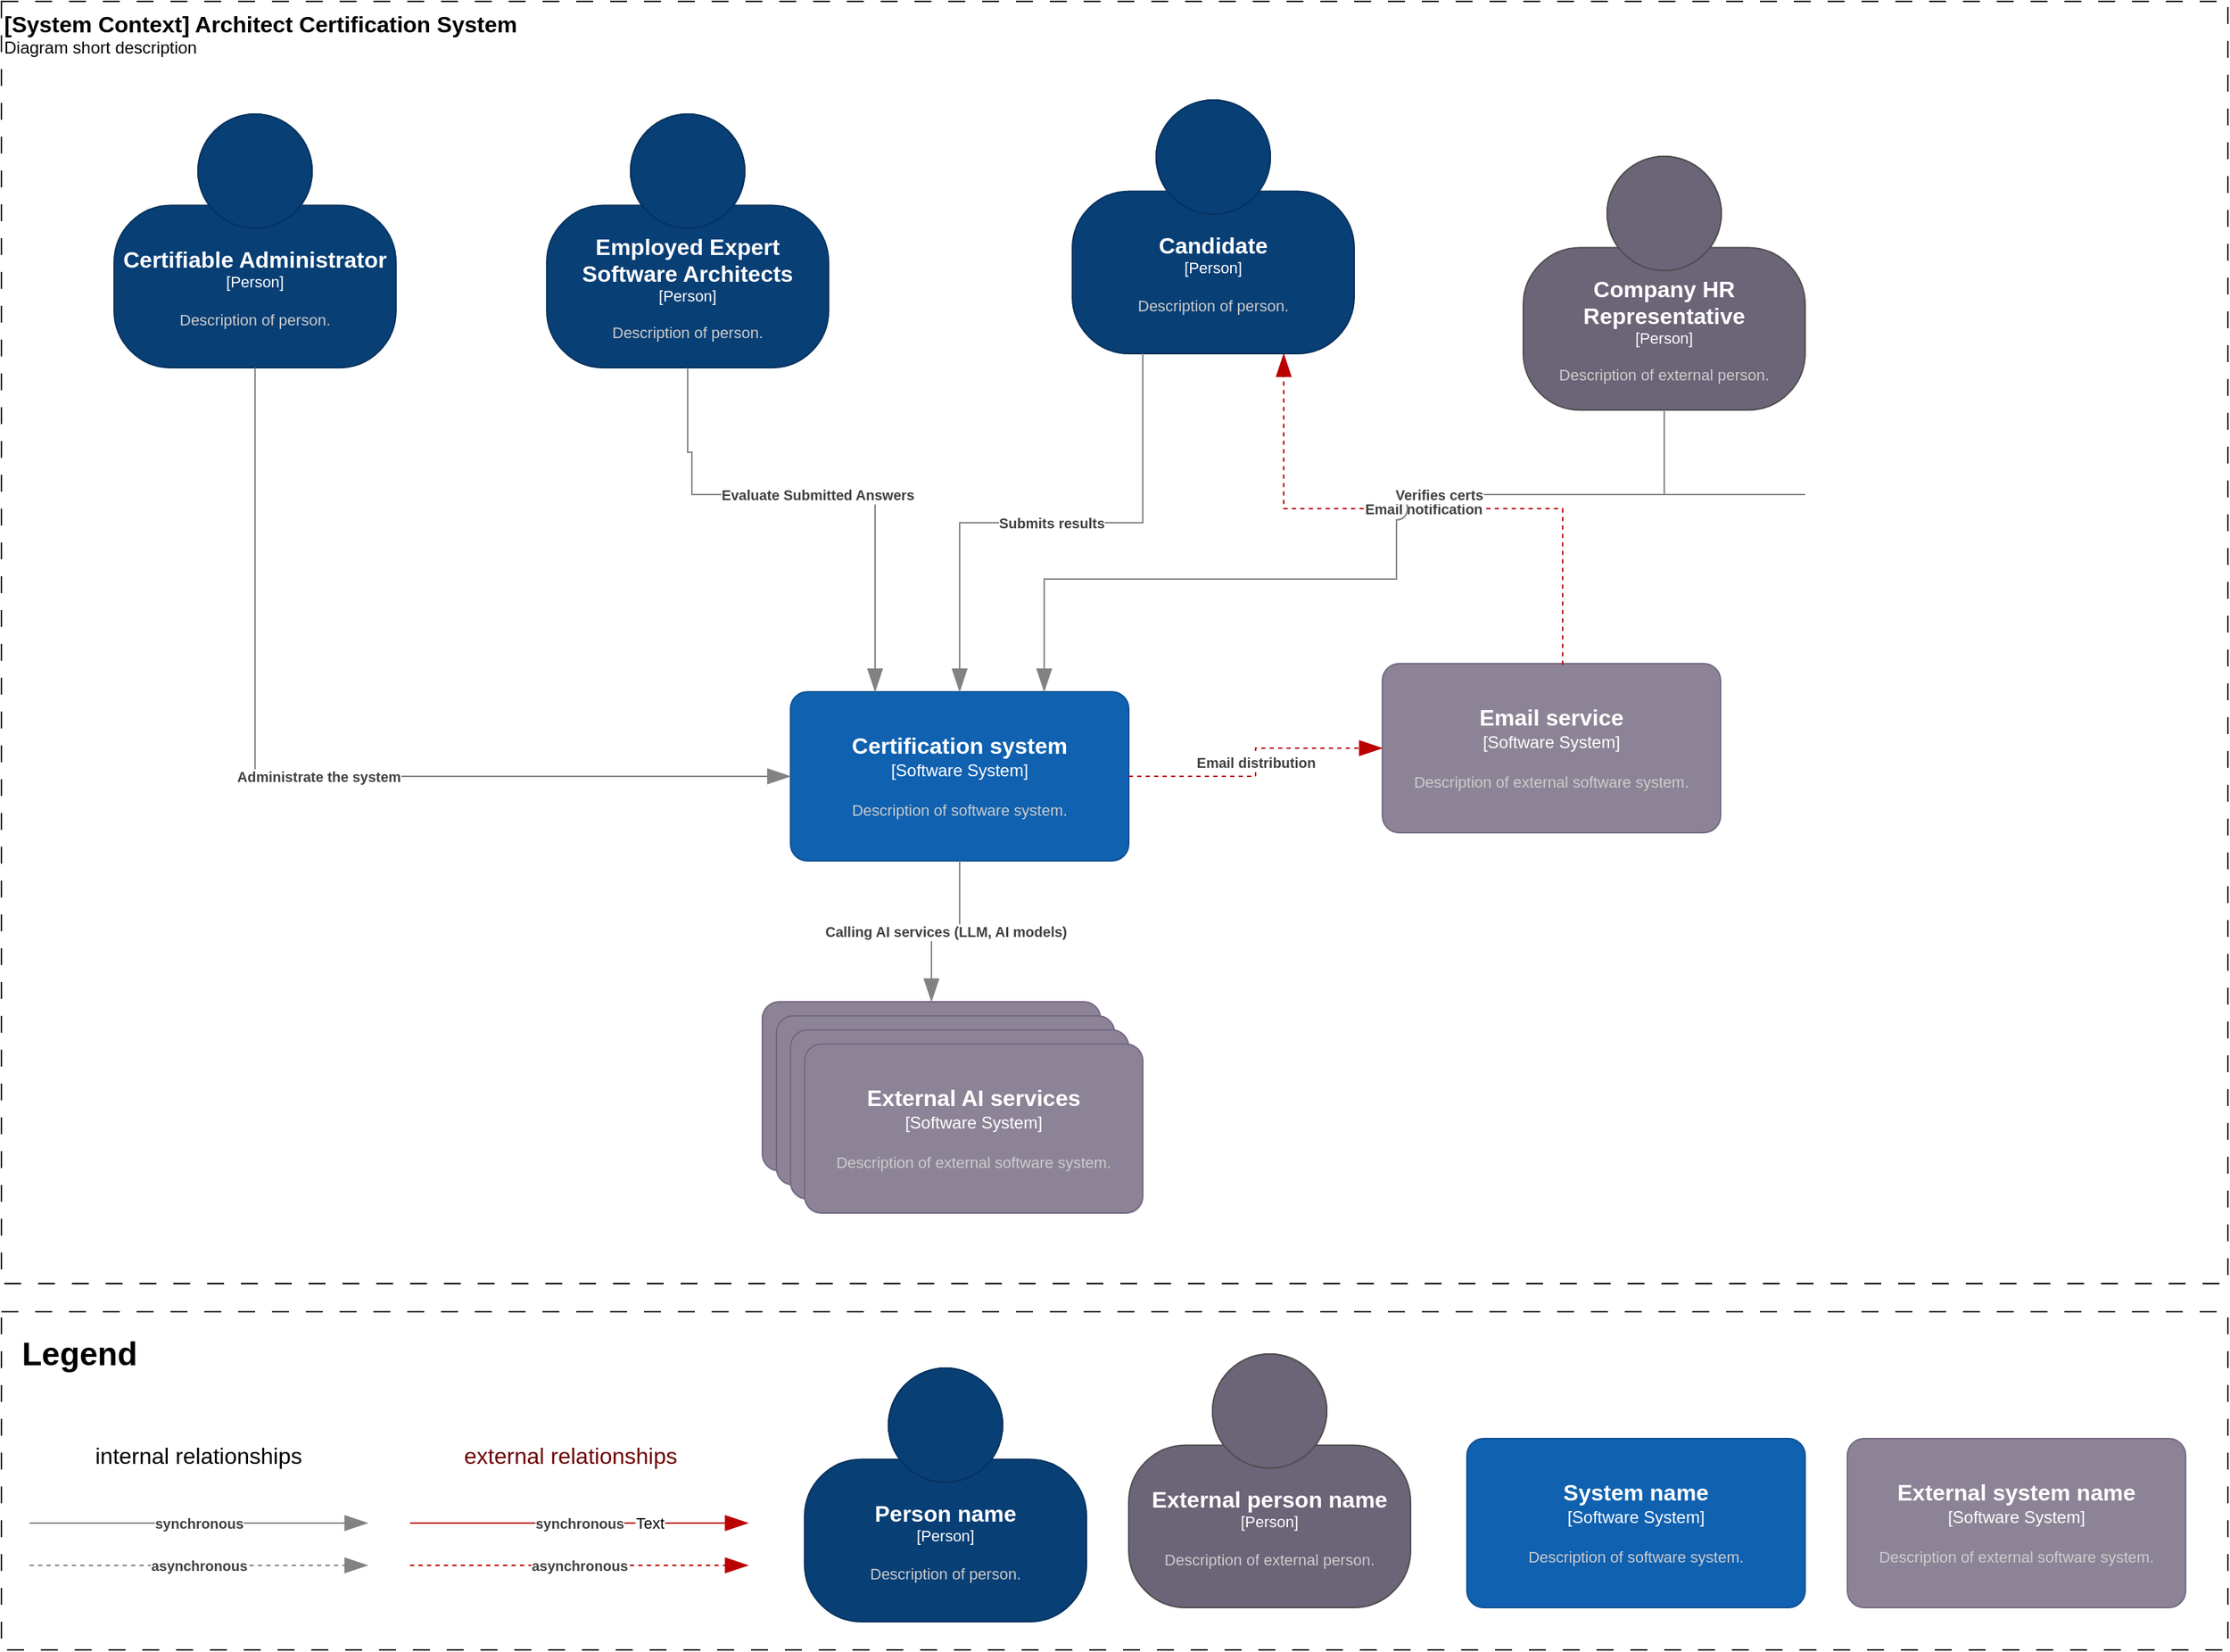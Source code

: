 <mxfile version="26.0.13" pages="5">
  <diagram name="C1-Context" id="b0F1jYfrrGQBMrEV4r8v">
    <mxGraphModel dx="2765" dy="1419" grid="1" gridSize="10" guides="1" tooltips="1" connect="1" arrows="1" fold="1" page="1" pageScale="1" pageWidth="827" pageHeight="1169" math="0" shadow="0">
      <root>
        <mxCell id="0" />
        <mxCell id="1" parent="0" />
        <mxCell id="Q-CsASLFz33Eh2_K6fP--15" value="" style="rounded=0;whiteSpace=wrap;html=1;fillColor=none;dashed=1;dashPattern=12 12;" parent="1" vertex="1">
          <mxGeometry x="40" y="940" width="1580" height="240" as="geometry" />
        </mxCell>
        <object placeholders="1" c4Name="Candidate" c4Type="Person" c4Description="Description of person." label="&lt;font style=&quot;font-size: 16px&quot;&gt;&lt;b&gt;%c4Name%&lt;/b&gt;&lt;/font&gt;&lt;div&gt;[%c4Type%]&lt;/div&gt;&lt;br&gt;&lt;div&gt;&lt;font style=&quot;font-size: 11px&quot;&gt;&lt;font color=&quot;#cccccc&quot;&gt;%c4Description%&lt;/font&gt;&lt;/div&gt;" id="Q-CsASLFz33Eh2_K6fP--1">
          <mxCell style="html=1;fontSize=11;dashed=0;whiteSpace=wrap;fillColor=#083F75;strokeColor=#06315C;fontColor=#ffffff;shape=mxgraph.c4.person2;align=center;metaEdit=1;points=[[0.5,0,0],[1,0.5,0],[1,0.75,0],[0.75,1,0],[0.5,1,0],[0.25,1,0],[0,0.75,0],[0,0.5,0]];resizable=0;" parent="1" vertex="1">
            <mxGeometry x="800" y="80" width="200" height="180" as="geometry" />
          </mxCell>
        </object>
        <object placeholders="1" c4Name="Certifiable Administrator" c4Type="Person" c4Description="Description of person." label="&lt;font style=&quot;font-size: 16px&quot;&gt;&lt;b&gt;%c4Name%&lt;/b&gt;&lt;/font&gt;&lt;div&gt;[%c4Type%]&lt;/div&gt;&lt;br&gt;&lt;div&gt;&lt;font style=&quot;font-size: 11px&quot;&gt;&lt;font color=&quot;#cccccc&quot;&gt;%c4Description%&lt;/font&gt;&lt;/div&gt;" id="Q-CsASLFz33Eh2_K6fP--2">
          <mxCell style="html=1;fontSize=11;dashed=0;whiteSpace=wrap;fillColor=#083F75;strokeColor=#06315C;fontColor=#ffffff;shape=mxgraph.c4.person2;align=center;metaEdit=1;points=[[0.5,0,0],[1,0.5,0],[1,0.75,0],[0.75,1,0],[0.5,1,0],[0.25,1,0],[0,0.75,0],[0,0.5,0]];resizable=0;" parent="1" vertex="1">
            <mxGeometry x="120" y="90" width="200" height="180" as="geometry" />
          </mxCell>
        </object>
        <object placeholders="1" c4Name="Employed Expert Software Architects" c4Type="Person" c4Description="Description of person." label="&lt;font style=&quot;font-size: 16px&quot;&gt;&lt;b&gt;%c4Name%&lt;/b&gt;&lt;/font&gt;&lt;div&gt;[%c4Type%]&lt;/div&gt;&lt;br&gt;&lt;div&gt;&lt;font style=&quot;font-size: 11px&quot;&gt;&lt;font color=&quot;#cccccc&quot;&gt;%c4Description%&lt;/font&gt;&lt;/div&gt;" id="Q-CsASLFz33Eh2_K6fP--3">
          <mxCell style="html=1;fontSize=11;dashed=0;whiteSpace=wrap;fillColor=#083F75;strokeColor=#06315C;fontColor=#ffffff;shape=mxgraph.c4.person2;align=center;metaEdit=1;points=[[0.5,0,0],[1,0.5,0],[1,0.75,0],[0.75,1,0],[0.5,1,0],[0.25,1,0],[0,0.75,0],[0,0.5,0]];resizable=0;" parent="1" vertex="1">
            <mxGeometry x="427" y="90" width="200" height="180" as="geometry" />
          </mxCell>
        </object>
        <object placeholders="1" c4Name="Company HR Representative" c4Type="Person" c4Description="Description of external person." label="&lt;font style=&quot;font-size: 16px&quot;&gt;&lt;b&gt;%c4Name%&lt;/b&gt;&lt;/font&gt;&lt;div&gt;[%c4Type%]&lt;/div&gt;&lt;br&gt;&lt;div&gt;&lt;font style=&quot;font-size: 11px&quot;&gt;&lt;font color=&quot;#cccccc&quot;&gt;%c4Description%&lt;/font&gt;&lt;/div&gt;" id="Q-CsASLFz33Eh2_K6fP--4">
          <mxCell style="html=1;fontSize=11;dashed=0;whiteSpace=wrap;fillColor=#6C6477;strokeColor=#4D4D4D;fontColor=#ffffff;shape=mxgraph.c4.person2;align=center;metaEdit=1;points=[[0.5,0,0],[1,0.5,0],[1,0.75,0],[0.75,1,0],[0.5,1,0],[0.25,1,0],[0,0.75,0],[0,0.5,0]];resizable=0;" parent="1" vertex="1">
            <mxGeometry x="1120" y="120" width="200" height="180" as="geometry" />
          </mxCell>
        </object>
        <object placeholders="1" c4Name="Certification system" c4Type="Software System" c4Description="Description of software system." label="&lt;font style=&quot;font-size: 16px&quot;&gt;&lt;b&gt;%c4Name%&lt;/b&gt;&lt;/font&gt;&lt;div&gt;[%c4Type%]&lt;/div&gt;&lt;br&gt;&lt;div&gt;&lt;font style=&quot;font-size: 11px&quot;&gt;&lt;font color=&quot;#cccccc&quot;&gt;%c4Description%&lt;/font&gt;&lt;/div&gt;" id="Q-CsASLFz33Eh2_K6fP--5">
          <mxCell style="rounded=1;whiteSpace=wrap;html=1;labelBackgroundColor=none;fillColor=#1061B0;fontColor=#ffffff;align=center;arcSize=10;strokeColor=#0D5091;metaEdit=1;resizable=0;points=[[0.25,0,0],[0.5,0,0],[0.75,0,0],[1,0.25,0],[1,0.5,0],[1,0.75,0],[0.75,1,0],[0.5,1,0],[0.25,1,0],[0,0.75,0],[0,0.5,0],[0,0.25,0]];" parent="1" vertex="1">
            <mxGeometry x="600" y="500" width="240" height="120" as="geometry" />
          </mxCell>
        </object>
        <object placeholders="1" c4Name="Email service" c4Type="Software System" c4Description="Description of external software system." label="&lt;font style=&quot;font-size: 16px&quot;&gt;&lt;b&gt;%c4Name%&lt;/b&gt;&lt;/font&gt;&lt;div&gt;[%c4Type%]&lt;/div&gt;&lt;br&gt;&lt;div&gt;&lt;font style=&quot;font-size: 11px&quot;&gt;&lt;font color=&quot;#cccccc&quot;&gt;%c4Description%&lt;/font&gt;&lt;/div&gt;" id="Q-CsASLFz33Eh2_K6fP--6">
          <mxCell style="rounded=1;whiteSpace=wrap;html=1;labelBackgroundColor=none;fillColor=#8C8496;fontColor=#ffffff;align=center;arcSize=10;strokeColor=#736782;metaEdit=1;resizable=0;points=[[0.25,0,0],[0.5,0,0],[0.75,0,0],[1,0.25,0],[1,0.5,0],[1,0.75,0],[0.75,1,0],[0.5,1,0],[0.25,1,0],[0,0.75,0],[0,0.5,0],[0,0.25,0]];" parent="1" vertex="1">
            <mxGeometry x="1020" y="480" width="240" height="120" as="geometry" />
          </mxCell>
        </object>
        <object placeholders="1" c4Name="[System Context] Architect Certification System" c4Type="ContainerScopeBoundary" c4Description="Diagram short description" label="&lt;font style=&quot;font-size: 16px&quot;&gt;&lt;b&gt;&lt;div style=&quot;text-align: left&quot;&gt;%c4Name%&lt;/div&gt;&lt;/b&gt;&lt;/font&gt;&lt;div style=&quot;text-align: left&quot;&gt;%c4Description%&lt;/div&gt;" id="Q-CsASLFz33Eh2_K6fP--7">
          <mxCell style="text;html=1;strokeColor=default;fillColor=none;align=left;verticalAlign=top;whiteSpace=wrap;rounded=0;metaEdit=1;allowArrows=0;resizable=1;rotatable=0;connectable=0;recursiveResize=0;expand=0;pointerEvents=0;points=[[0.25,0,0],[0.5,0,0],[0.75,0,0],[1,0.25,0],[1,0.5,0],[1,0.75,0],[0.75,1,0],[0.5,1,0],[0.25,1,0],[0,0.75,0],[0,0.5,0],[0,0.25,0]];dashed=1;dashPattern=12 12;" parent="1" vertex="1">
            <mxGeometry x="40" y="10" width="1580" height="910" as="geometry" />
          </mxCell>
        </object>
        <mxCell id="Q-CsASLFz33Eh2_K6fP--8" value="&lt;font size=&quot;1&quot; color=&quot;#000000&quot;&gt;&lt;b style=&quot;font-size: 23px;&quot;&gt;Legend&lt;/b&gt;&lt;/font&gt;" style="text;html=1;align=center;verticalAlign=middle;resizable=0;points=[];autosize=1;strokeColor=none;fillColor=none;fontColor=#FFFFFF;" parent="1" vertex="1">
          <mxGeometry x="40" y="950" width="110" height="40" as="geometry" />
        </mxCell>
        <object placeholders="1" c4Name="Person name" c4Type="Person" c4Description="Description of person." label="&lt;font style=&quot;font-size: 16px&quot;&gt;&lt;b&gt;%c4Name%&lt;/b&gt;&lt;/font&gt;&lt;div&gt;[%c4Type%]&lt;/div&gt;&lt;br&gt;&lt;div&gt;&lt;font style=&quot;font-size: 11px&quot;&gt;&lt;font color=&quot;#cccccc&quot;&gt;%c4Description%&lt;/font&gt;&lt;/div&gt;" id="Q-CsASLFz33Eh2_K6fP--9">
          <mxCell style="html=1;fontSize=11;dashed=0;whiteSpace=wrap;fillColor=#083F75;strokeColor=#06315C;fontColor=#ffffff;shape=mxgraph.c4.person2;align=center;metaEdit=1;points=[[0.5,0,0],[1,0.5,0],[1,0.75,0],[0.75,1,0],[0.5,1,0],[0.25,1,0],[0,0.75,0],[0,0.5,0]];resizable=0;" parent="1" vertex="1">
            <mxGeometry x="610" y="980" width="200" height="180" as="geometry" />
          </mxCell>
        </object>
        <object placeholders="1" c4Name="External person name" c4Type="Person" c4Description="Description of external person." label="&lt;font style=&quot;font-size: 16px&quot;&gt;&lt;b&gt;%c4Name%&lt;/b&gt;&lt;/font&gt;&lt;div&gt;[%c4Type%]&lt;/div&gt;&lt;br&gt;&lt;div&gt;&lt;font style=&quot;font-size: 11px&quot;&gt;&lt;font color=&quot;#cccccc&quot;&gt;%c4Description%&lt;/font&gt;&lt;/div&gt;" id="Q-CsASLFz33Eh2_K6fP--10">
          <mxCell style="html=1;fontSize=11;dashed=0;whiteSpace=wrap;fillColor=#6C6477;strokeColor=#4D4D4D;fontColor=#ffffff;shape=mxgraph.c4.person2;align=center;metaEdit=1;points=[[0.5,0,0],[1,0.5,0],[1,0.75,0],[0.75,1,0],[0.5,1,0],[0.25,1,0],[0,0.75,0],[0,0.5,0]];resizable=0;" parent="1" vertex="1">
            <mxGeometry x="840" y="970" width="200" height="180" as="geometry" />
          </mxCell>
        </object>
        <object placeholders="1" c4Name="System name" c4Type="Software System" c4Description="Description of software system." label="&lt;font style=&quot;font-size: 16px&quot;&gt;&lt;b&gt;%c4Name%&lt;/b&gt;&lt;/font&gt;&lt;div&gt;[%c4Type%]&lt;/div&gt;&lt;br&gt;&lt;div&gt;&lt;font style=&quot;font-size: 11px&quot;&gt;&lt;font color=&quot;#cccccc&quot;&gt;%c4Description%&lt;/font&gt;&lt;/div&gt;" id="Q-CsASLFz33Eh2_K6fP--11">
          <mxCell style="rounded=1;whiteSpace=wrap;html=1;labelBackgroundColor=none;fillColor=#1061B0;fontColor=#ffffff;align=center;arcSize=10;strokeColor=#0D5091;metaEdit=1;resizable=0;points=[[0.25,0,0],[0.5,0,0],[0.75,0,0],[1,0.25,0],[1,0.5,0],[1,0.75,0],[0.75,1,0],[0.5,1,0],[0.25,1,0],[0,0.75,0],[0,0.5,0],[0,0.25,0]];" parent="1" vertex="1">
            <mxGeometry x="1080" y="1030" width="240" height="120" as="geometry" />
          </mxCell>
        </object>
        <object placeholders="1" c4Name="External system name" c4Type="Software System" c4Description="Description of external software system." label="&lt;font style=&quot;font-size: 16px&quot;&gt;&lt;b&gt;%c4Name%&lt;/b&gt;&lt;/font&gt;&lt;div&gt;[%c4Type%]&lt;/div&gt;&lt;br&gt;&lt;div&gt;&lt;font style=&quot;font-size: 11px&quot;&gt;&lt;font color=&quot;#cccccc&quot;&gt;%c4Description%&lt;/font&gt;&lt;/div&gt;" id="Q-CsASLFz33Eh2_K6fP--12">
          <mxCell style="rounded=1;whiteSpace=wrap;html=1;labelBackgroundColor=none;fillColor=#8C8496;fontColor=#ffffff;align=center;arcSize=10;strokeColor=#736782;metaEdit=1;resizable=0;points=[[0.25,0,0],[0.5,0,0],[0.75,0,0],[1,0.25,0],[1,0.5,0],[1,0.75,0],[0.75,1,0],[0.5,1,0],[0.25,1,0],[0,0.75,0],[0,0.5,0],[0,0.25,0]];" parent="1" vertex="1">
            <mxGeometry x="1350" y="1030" width="240" height="120" as="geometry" />
          </mxCell>
        </object>
        <object placeholders="1" c4Type="Relationship" c4Description="synchronous" label="&lt;div style=&quot;text-align: left&quot;&gt;&lt;div style=&quot;text-align: center&quot;&gt;&lt;b&gt;%c4Description%&lt;/b&gt;&lt;/div&gt;" id="Q-CsASLFz33Eh2_K6fP--16">
          <mxCell style="endArrow=blockThin;html=1;fontSize=10;fontColor=#404040;strokeWidth=1;endFill=1;strokeColor=#BA0000;elbow=vertical;metaEdit=1;endSize=14;startSize=14;jumpStyle=arc;jumpSize=16;rounded=0;edgeStyle=orthogonalEdgeStyle;fillColor=#a20025;" parent="1" edge="1">
            <mxGeometry width="240" relative="1" as="geometry">
              <mxPoint x="330" y="1090" as="sourcePoint" />
              <mxPoint x="570" y="1090" as="targetPoint" />
            </mxGeometry>
          </mxCell>
        </object>
        <mxCell id="ghEIJBXOi3NN_vhP6_KN-7" value="Text" style="edgeLabel;html=1;align=center;verticalAlign=middle;resizable=0;points=[];" vertex="1" connectable="0" parent="Q-CsASLFz33Eh2_K6fP--16">
          <mxGeometry x="0.414" relative="1" as="geometry">
            <mxPoint as="offset" />
          </mxGeometry>
        </mxCell>
        <object placeholders="1" c4Type="Relationship" c4Description="asynchronous" label="&lt;div style=&quot;text-align: left&quot;&gt;&lt;div style=&quot;text-align: center&quot;&gt;&lt;b&gt;%c4Description%&lt;/b&gt;&lt;/div&gt;" id="Q-CsASLFz33Eh2_K6fP--17">
          <mxCell style="endArrow=blockThin;html=1;fontSize=10;fontColor=#404040;strokeWidth=1;endFill=1;strokeColor=#BA0000;elbow=vertical;metaEdit=1;endSize=14;startSize=14;jumpStyle=arc;jumpSize=16;rounded=0;edgeStyle=orthogonalEdgeStyle;dashed=1;fillColor=#a20025;" parent="1" edge="1">
            <mxGeometry width="240" relative="1" as="geometry">
              <mxPoint x="330" y="1120.0" as="sourcePoint" />
              <mxPoint x="570" y="1120.0" as="targetPoint" />
            </mxGeometry>
          </mxCell>
        </object>
        <mxCell id="Q-CsASLFz33Eh2_K6fP--18" value="&lt;font&gt;&lt;span style=&quot;font-size: 16px;&quot;&gt;external relationships&lt;/span&gt;&lt;/font&gt;" style="text;html=1;align=center;verticalAlign=middle;whiteSpace=wrap;rounded=0;fontSize=36;fillColor=none;fontColor=#6F0000;" parent="1" vertex="1">
          <mxGeometry x="356" y="1020.0" width="176" height="30" as="geometry" />
        </mxCell>
        <object placeholders="1" c4Type="Relationship" c4Description="synchronous" label="&lt;div style=&quot;text-align: left&quot;&gt;&lt;div style=&quot;text-align: center&quot;&gt;&lt;b&gt;%c4Description%&lt;/b&gt;&lt;/div&gt;" id="Q-CsASLFz33Eh2_K6fP--19">
          <mxCell style="endArrow=blockThin;html=1;fontSize=10;fontColor=#404040;strokeWidth=1;endFill=1;strokeColor=#828282;elbow=vertical;metaEdit=1;endSize=14;startSize=14;jumpStyle=arc;jumpSize=16;rounded=0;edgeStyle=orthogonalEdgeStyle;" parent="1" edge="1">
            <mxGeometry width="240" relative="1" as="geometry">
              <mxPoint x="60" y="1090" as="sourcePoint" />
              <mxPoint x="300" y="1090" as="targetPoint" />
            </mxGeometry>
          </mxCell>
        </object>
        <object placeholders="1" c4Type="Relationship" c4Description="asynchronous" label="&lt;div style=&quot;text-align: left&quot;&gt;&lt;div style=&quot;text-align: center&quot;&gt;&lt;b&gt;%c4Description%&lt;/b&gt;&lt;/div&gt;" id="Q-CsASLFz33Eh2_K6fP--20">
          <mxCell style="endArrow=blockThin;html=1;fontSize=10;fontColor=#404040;strokeWidth=1;endFill=1;strokeColor=#828282;elbow=vertical;metaEdit=1;endSize=14;startSize=14;jumpStyle=arc;jumpSize=16;rounded=0;edgeStyle=orthogonalEdgeStyle;dashed=1;" parent="1" edge="1">
            <mxGeometry width="240" relative="1" as="geometry">
              <mxPoint x="60" y="1120" as="sourcePoint" />
              <mxPoint x="300" y="1120" as="targetPoint" />
            </mxGeometry>
          </mxCell>
        </object>
        <mxCell id="Q-CsASLFz33Eh2_K6fP--21" value="&lt;font color=&quot;#000000&quot; style=&quot;font-size: 16px;&quot;&gt;internal relationships&lt;/font&gt;" style="text;html=1;strokeColor=none;fillColor=none;align=center;verticalAlign=middle;whiteSpace=wrap;rounded=0;fontSize=36;" parent="1" vertex="1">
          <mxGeometry x="92" y="1020" width="176" height="30" as="geometry" />
        </mxCell>
        <object placeholders="1" c4Type="Relationship" c4Description="Email distribution " label="&lt;div style=&quot;text-align: left&quot;&gt;&lt;div style=&quot;text-align: center&quot;&gt;&lt;b&gt;%c4Description%&lt;/b&gt;&lt;/div&gt;" id="Q-CsASLFz33Eh2_K6fP--22">
          <mxCell style="endArrow=blockThin;html=1;fontSize=10;fontColor=#404040;strokeWidth=1;endFill=1;strokeColor=#BA0000;elbow=vertical;metaEdit=1;endSize=14;startSize=14;jumpStyle=arc;jumpSize=16;rounded=0;edgeStyle=orthogonalEdgeStyle;dashed=1;fillColor=#a20025;exitX=1;exitY=0.5;exitDx=0;exitDy=0;exitPerimeter=0;" parent="1" source="Q-CsASLFz33Eh2_K6fP--5" target="Q-CsASLFz33Eh2_K6fP--6" edge="1">
            <mxGeometry width="240" relative="1" as="geometry">
              <mxPoint x="340" y="920.0" as="sourcePoint" />
              <mxPoint x="650" y="540" as="targetPoint" />
            </mxGeometry>
          </mxCell>
        </object>
        <object placeholders="1" c4Type="Relationship" c4Description="Email notification" label="&lt;div style=&quot;text-align: left&quot;&gt;&lt;div style=&quot;text-align: center&quot;&gt;&lt;b&gt;%c4Description%&lt;/b&gt;&lt;/div&gt;" id="Q-CsASLFz33Eh2_K6fP--23">
          <mxCell style="endArrow=blockThin;html=1;fontSize=10;fontColor=#404040;strokeWidth=1;endFill=1;strokeColor=#BA0000;elbow=vertical;metaEdit=1;endSize=14;startSize=14;jumpStyle=arc;jumpSize=16;rounded=0;edgeStyle=orthogonalEdgeStyle;dashed=1;fillColor=#a20025;exitX=0.533;exitY=0.007;exitDx=0;exitDy=0;exitPerimeter=0;entryX=0.75;entryY=1;entryDx=0;entryDy=0;entryPerimeter=0;" parent="1" source="Q-CsASLFz33Eh2_K6fP--6" target="Q-CsASLFz33Eh2_K6fP--1" edge="1">
            <mxGeometry width="240" relative="1" as="geometry">
              <mxPoint x="540" y="550" as="sourcePoint" />
              <mxPoint x="770" y="550" as="targetPoint" />
            </mxGeometry>
          </mxCell>
        </object>
        <object placeholders="1" c4Type="Relationship" c4Description="Evaluate Submitted Answers" label="&lt;div style=&quot;text-align: left&quot;&gt;&lt;div style=&quot;text-align: center&quot;&gt;&lt;b&gt;%c4Description%&lt;/b&gt;&lt;/div&gt;" id="Q-CsASLFz33Eh2_K6fP--24">
          <mxCell style="endArrow=blockThin;html=1;fontSize=10;fontColor=#404040;strokeWidth=1;endFill=1;strokeColor=#828282;elbow=vertical;metaEdit=1;endSize=14;startSize=14;jumpStyle=arc;jumpSize=16;rounded=0;edgeStyle=orthogonalEdgeStyle;exitX=0.5;exitY=1;exitDx=0;exitDy=0;exitPerimeter=0;entryX=0.25;entryY=0;entryDx=0;entryDy=0;entryPerimeter=0;" parent="1" source="Q-CsASLFz33Eh2_K6fP--3" target="Q-CsASLFz33Eh2_K6fP--5" edge="1">
            <mxGeometry width="240" relative="1" as="geometry">
              <mxPoint x="70" y="890" as="sourcePoint" />
              <mxPoint x="630" y="465" as="targetPoint" />
              <Array as="points">
                <mxPoint x="527" y="330" />
                <mxPoint x="530" y="330" />
                <mxPoint x="530" y="360" />
                <mxPoint x="660" y="360" />
              </Array>
            </mxGeometry>
          </mxCell>
        </object>
        <object placeholders="1" c4Type="Relationship" c4Description="Administrate the system" label="&lt;div style=&quot;text-align: left&quot;&gt;&lt;div style=&quot;text-align: center&quot;&gt;&lt;b&gt;%c4Description%&lt;/b&gt;&lt;/div&gt;" id="Q-CsASLFz33Eh2_K6fP--25">
          <mxCell style="endArrow=blockThin;html=1;fontSize=10;fontColor=#404040;strokeWidth=1;endFill=1;strokeColor=#828282;elbow=vertical;metaEdit=1;endSize=14;startSize=14;jumpStyle=arc;jumpSize=16;rounded=0;edgeStyle=orthogonalEdgeStyle;exitX=0.5;exitY=1;exitDx=0;exitDy=0;exitPerimeter=0;entryX=0;entryY=0.5;entryDx=0;entryDy=0;entryPerimeter=0;" parent="1" source="Q-CsASLFz33Eh2_K6fP--2" target="Q-CsASLFz33Eh2_K6fP--5" edge="1">
            <mxGeometry width="240" relative="1" as="geometry">
              <mxPoint x="170" y="350" as="sourcePoint" />
              <mxPoint x="220" y="380" as="targetPoint" />
            </mxGeometry>
          </mxCell>
        </object>
        <object placeholders="1" c4Type="Relationship" c4Description="Submits results" label="&lt;div style=&quot;text-align: left&quot;&gt;&lt;div style=&quot;text-align: center&quot;&gt;&lt;b&gt;%c4Description%&lt;/b&gt;&lt;/div&gt;" id="Q-CsASLFz33Eh2_K6fP--26">
          <mxCell style="endArrow=blockThin;html=1;fontSize=10;fontColor=#404040;strokeWidth=1;endFill=1;strokeColor=#828282;elbow=vertical;metaEdit=1;endSize=14;startSize=14;jumpStyle=arc;jumpSize=16;rounded=0;edgeStyle=orthogonalEdgeStyle;exitX=0.25;exitY=1;exitDx=0;exitDy=0;exitPerimeter=0;entryX=0.5;entryY=0;entryDx=0;entryDy=0;entryPerimeter=0;" parent="1" source="Q-CsASLFz33Eh2_K6fP--1" target="Q-CsASLFz33Eh2_K6fP--5" edge="1">
            <mxGeometry width="240" relative="1" as="geometry">
              <mxPoint x="420" y="350" as="sourcePoint" />
              <mxPoint x="640" y="465" as="targetPoint" />
            </mxGeometry>
          </mxCell>
        </object>
        <object placeholders="1" c4Type="Relationship" c4Description="Verifies certs" label="&lt;div style=&quot;text-align: left&quot;&gt;&lt;div style=&quot;text-align: center&quot;&gt;&lt;b&gt;%c4Description%&lt;/b&gt;&lt;/div&gt;" id="MgJhOFR5H5glesHfz2Dd-5">
          <mxCell style="endArrow=blockThin;html=1;fontSize=10;fontColor=#404040;strokeWidth=1;endFill=1;strokeColor=#828282;elbow=vertical;metaEdit=1;endSize=14;startSize=14;jumpStyle=arc;jumpSize=16;rounded=0;edgeStyle=orthogonalEdgeStyle;exitX=0.5;exitY=1;exitDx=0;exitDy=0;exitPerimeter=0;entryX=0.75;entryY=0;entryDx=0;entryDy=0;entryPerimeter=0;" edge="1" parent="1" source="Q-CsASLFz33Eh2_K6fP--4" target="Q-CsASLFz33Eh2_K6fP--5">
            <mxGeometry width="240" relative="1" as="geometry">
              <mxPoint x="790" y="290" as="sourcePoint" />
              <mxPoint x="710" y="400" as="targetPoint" />
              <Array as="points">
                <mxPoint x="1320" y="360" />
                <mxPoint x="1030" y="360" />
                <mxPoint x="1030" y="420" />
                <mxPoint x="750" y="420" />
              </Array>
            </mxGeometry>
          </mxCell>
        </object>
        <object placeholders="1" c4Name="External AI services" c4Type="Software System" c4Description="Description of external software system." label="&lt;font style=&quot;font-size: 16px&quot;&gt;&lt;b&gt;%c4Name%&lt;/b&gt;&lt;/font&gt;&lt;div&gt;[%c4Type%]&lt;/div&gt;&lt;br&gt;&lt;div&gt;&lt;font style=&quot;font-size: 11px&quot;&gt;&lt;font color=&quot;#cccccc&quot;&gt;%c4Description%&lt;/font&gt;&lt;/div&gt;" id="OwGTWLc1ooFTXDQ4ovas-2">
          <mxCell style="rounded=1;whiteSpace=wrap;html=1;labelBackgroundColor=none;fillColor=#8C8496;fontColor=#ffffff;align=center;arcSize=10;strokeColor=#736782;metaEdit=1;resizable=0;points=[[0.25,0,0],[0.5,0,0],[0.75,0,0],[1,0.25,0],[1,0.5,0],[1,0.75,0],[0.75,1,0],[0.5,1,0],[0.25,1,0],[0,0.75,0],[0,0.5,0],[0,0.25,0]];" vertex="1" parent="1">
            <mxGeometry x="580" y="720" width="240" height="120" as="geometry" />
          </mxCell>
        </object>
        <object placeholders="1" c4Type="Relationship" c4Description="Calling AI services (LLM, AI models)" label="&lt;div style=&quot;text-align: left&quot;&gt;&lt;div style=&quot;text-align: center&quot;&gt;&lt;b&gt;%c4Description%&lt;/b&gt;&lt;/div&gt;" id="OwGTWLc1ooFTXDQ4ovas-3">
          <mxCell style="endArrow=blockThin;html=1;fontSize=10;fontColor=#404040;strokeWidth=1;endFill=1;strokeColor=#828282;elbow=vertical;metaEdit=1;endSize=14;startSize=14;jumpStyle=arc;jumpSize=16;rounded=0;edgeStyle=orthogonalEdgeStyle;exitX=0.5;exitY=1;exitDx=0;exitDy=0;exitPerimeter=0;" edge="1" parent="1" source="Q-CsASLFz33Eh2_K6fP--5" target="OwGTWLc1ooFTXDQ4ovas-2">
            <mxGeometry x="0.004" width="240" relative="1" as="geometry">
              <mxPoint x="570" y="700" as="sourcePoint" />
              <mxPoint x="230" y="595" as="targetPoint" />
              <mxPoint as="offset" />
            </mxGeometry>
          </mxCell>
        </object>
        <object placeholders="1" c4Name="External AI services" c4Type="Software System" c4Description="Description of external software system." label="&lt;font style=&quot;font-size: 16px&quot;&gt;&lt;b&gt;%c4Name%&lt;/b&gt;&lt;/font&gt;&lt;div&gt;[%c4Type%]&lt;/div&gt;&lt;br&gt;&lt;div&gt;&lt;font style=&quot;font-size: 11px&quot;&gt;&lt;font color=&quot;#cccccc&quot;&gt;%c4Description%&lt;/font&gt;&lt;/div&gt;" id="ghEIJBXOi3NN_vhP6_KN-2">
          <mxCell style="rounded=1;whiteSpace=wrap;html=1;labelBackgroundColor=none;fillColor=#8C8496;fontColor=#ffffff;align=center;arcSize=10;strokeColor=#736782;metaEdit=1;resizable=0;points=[[0.25,0,0],[0.5,0,0],[0.75,0,0],[1,0.25,0],[1,0.5,0],[1,0.75,0],[0.75,1,0],[0.5,1,0],[0.25,1,0],[0,0.75,0],[0,0.5,0],[0,0.25,0]];" vertex="1" parent="1">
            <mxGeometry x="590" y="730" width="240" height="120" as="geometry" />
          </mxCell>
        </object>
        <object placeholders="1" c4Name="External AI services" c4Type="Software System" c4Description="Description of external software system." label="&lt;font style=&quot;font-size: 16px&quot;&gt;&lt;b&gt;%c4Name%&lt;/b&gt;&lt;/font&gt;&lt;div&gt;[%c4Type%]&lt;/div&gt;&lt;br&gt;&lt;div&gt;&lt;font style=&quot;font-size: 11px&quot;&gt;&lt;font color=&quot;#cccccc&quot;&gt;%c4Description%&lt;/font&gt;&lt;/div&gt;" id="ghEIJBXOi3NN_vhP6_KN-3">
          <mxCell style="rounded=1;whiteSpace=wrap;html=1;labelBackgroundColor=none;fillColor=#8C8496;fontColor=#ffffff;align=center;arcSize=10;strokeColor=#736782;metaEdit=1;resizable=0;points=[[0.25,0,0],[0.5,0,0],[0.75,0,0],[1,0.25,0],[1,0.5,0],[1,0.75,0],[0.75,1,0],[0.5,1,0],[0.25,1,0],[0,0.75,0],[0,0.5,0],[0,0.25,0]];" vertex="1" parent="1">
            <mxGeometry x="600" y="740" width="240" height="120" as="geometry" />
          </mxCell>
        </object>
        <object placeholders="1" c4Name="External AI services" c4Type="Software System" c4Description="Description of external software system." label="&lt;font style=&quot;font-size: 16px&quot;&gt;&lt;b&gt;%c4Name%&lt;/b&gt;&lt;/font&gt;&lt;div&gt;[%c4Type%]&lt;/div&gt;&lt;br&gt;&lt;div&gt;&lt;font style=&quot;font-size: 11px&quot;&gt;&lt;font color=&quot;#cccccc&quot;&gt;%c4Description%&lt;/font&gt;&lt;/div&gt;" id="ghEIJBXOi3NN_vhP6_KN-4">
          <mxCell style="rounded=1;whiteSpace=wrap;html=1;labelBackgroundColor=none;fillColor=#8C8496;fontColor=#ffffff;align=center;arcSize=10;strokeColor=#736782;metaEdit=1;resizable=0;points=[[0.25,0,0],[0.5,0,0],[0.75,0,0],[1,0.25,0],[1,0.5,0],[1,0.75,0],[0.75,1,0],[0.5,1,0],[0.25,1,0],[0,0.75,0],[0,0.5,0],[0,0.25,0]];" vertex="1" parent="1">
            <mxGeometry x="610" y="750" width="240" height="120" as="geometry" />
          </mxCell>
        </object>
      </root>
    </mxGraphModel>
  </diagram>
  <diagram name="C2-Containers" id="GOvpSDYphrWDs3KDqH_z">
    <mxGraphModel dx="2074" dy="1064" grid="1" gridSize="10" guides="1" tooltips="1" connect="1" arrows="1" fold="1" page="1" pageScale="1" pageWidth="827" pageHeight="1169" math="0" shadow="0">
      <root>
        <mxCell id="z08TE-MnZ3EaH1iN-QiO-0" />
        <mxCell id="z08TE-MnZ3EaH1iN-QiO-1" parent="z08TE-MnZ3EaH1iN-QiO-0" />
        <mxCell id="z08TE-MnZ3EaH1iN-QiO-2" value="" style="rounded=0;whiteSpace=wrap;html=1;fillColor=none;dashed=1;dashPattern=12 12;" vertex="1" parent="z08TE-MnZ3EaH1iN-QiO-1">
          <mxGeometry x="40" y="940" width="1580" height="240" as="geometry" />
        </mxCell>
        <object placeholders="1" c4Name="Candidate" c4Type="Person" c4Description="Description of person." label="&lt;font style=&quot;font-size: 16px&quot;&gt;&lt;b&gt;%c4Name%&lt;/b&gt;&lt;/font&gt;&lt;div&gt;[%c4Type%]&lt;/div&gt;&lt;br&gt;&lt;div&gt;&lt;font style=&quot;font-size: 11px&quot;&gt;&lt;font color=&quot;#cccccc&quot;&gt;%c4Description%&lt;/font&gt;&lt;/div&gt;" id="z08TE-MnZ3EaH1iN-QiO-3">
          <mxCell style="html=1;fontSize=11;dashed=0;whiteSpace=wrap;fillColor=#083F75;strokeColor=#06315C;fontColor=#ffffff;shape=mxgraph.c4.person2;align=center;metaEdit=1;points=[[0.5,0,0],[1,0.5,0],[1,0.75,0],[0.75,1,0],[0.5,1,0],[0.25,1,0],[0,0.75,0],[0,0.5,0]];resizable=0;" vertex="1" parent="z08TE-MnZ3EaH1iN-QiO-1">
            <mxGeometry x="730" y="100" width="200" height="180" as="geometry" />
          </mxCell>
        </object>
        <object placeholders="1" c4Name="Certifiable Administrator" c4Type="Person" c4Description="Description of person." label="&lt;font style=&quot;font-size: 16px&quot;&gt;&lt;b&gt;%c4Name%&lt;/b&gt;&lt;/font&gt;&lt;div&gt;[%c4Type%]&lt;/div&gt;&lt;br&gt;&lt;div&gt;&lt;font style=&quot;font-size: 11px&quot;&gt;&lt;font color=&quot;#cccccc&quot;&gt;%c4Description%&lt;/font&gt;&lt;/div&gt;" id="z08TE-MnZ3EaH1iN-QiO-4">
          <mxCell style="html=1;fontSize=11;dashed=0;whiteSpace=wrap;fillColor=#083F75;strokeColor=#06315C;fontColor=#ffffff;shape=mxgraph.c4.person2;align=center;metaEdit=1;points=[[0.5,0,0],[1,0.5,0],[1,0.75,0],[0.75,1,0],[0.5,1,0],[0.25,1,0],[0,0.75,0],[0,0.5,0]];resizable=0;" vertex="1" parent="z08TE-MnZ3EaH1iN-QiO-1">
            <mxGeometry x="120" y="90" width="200" height="180" as="geometry" />
          </mxCell>
        </object>
        <object placeholders="1" c4Name="Employed Expert Software Architects" c4Type="Person" c4Description="Description of person." label="&lt;font style=&quot;font-size: 16px&quot;&gt;&lt;b&gt;%c4Name%&lt;/b&gt;&lt;/font&gt;&lt;div&gt;[%c4Type%]&lt;/div&gt;&lt;br&gt;&lt;div&gt;&lt;font style=&quot;font-size: 11px&quot;&gt;&lt;font color=&quot;#cccccc&quot;&gt;%c4Description%&lt;/font&gt;&lt;/div&gt;" id="z08TE-MnZ3EaH1iN-QiO-5">
          <mxCell style="html=1;fontSize=11;dashed=0;whiteSpace=wrap;fillColor=#083F75;strokeColor=#06315C;fontColor=#ffffff;shape=mxgraph.c4.person2;align=center;metaEdit=1;points=[[0.5,0,0],[1,0.5,0],[1,0.75,0],[0.75,1,0],[0.5,1,0],[0.25,1,0],[0,0.75,0],[0,0.5,0]];resizable=0;" vertex="1" parent="z08TE-MnZ3EaH1iN-QiO-1">
            <mxGeometry x="427" y="90" width="200" height="180" as="geometry" />
          </mxCell>
        </object>
        <object placeholders="1" c4Name="Company HR Representative" c4Type="Person" c4Description="Description of external person." label="&lt;font style=&quot;font-size: 16px&quot;&gt;&lt;b&gt;%c4Name%&lt;/b&gt;&lt;/font&gt;&lt;div&gt;[%c4Type%]&lt;/div&gt;&lt;br&gt;&lt;div&gt;&lt;font style=&quot;font-size: 11px&quot;&gt;&lt;font color=&quot;#cccccc&quot;&gt;%c4Description%&lt;/font&gt;&lt;/div&gt;" id="z08TE-MnZ3EaH1iN-QiO-6">
          <mxCell style="html=1;fontSize=11;dashed=0;whiteSpace=wrap;fillColor=#6C6477;strokeColor=#4D4D4D;fontColor=#ffffff;shape=mxgraph.c4.person2;align=center;metaEdit=1;points=[[0.5,0,0],[1,0.5,0],[1,0.75,0],[0.75,1,0],[0.5,1,0],[0.25,1,0],[0,0.75,0],[0,0.5,0]];resizable=0;" vertex="1" parent="z08TE-MnZ3EaH1iN-QiO-1">
            <mxGeometry x="1220" y="100" width="200" height="180" as="geometry" />
          </mxCell>
        </object>
        <object placeholders="1" c4Name="SoftArchCert Certification system" c4Type="Software System" c4Description="Description of software system." label="&lt;font style=&quot;font-size: 16px&quot;&gt;&lt;b&gt;%c4Name%&lt;/b&gt;&lt;/font&gt;&lt;div&gt;[%c4Type%]&lt;/div&gt;&lt;br&gt;&lt;div&gt;&lt;font style=&quot;font-size: 11px&quot;&gt;&lt;font color=&quot;#cccccc&quot;&gt;%c4Description%&lt;/font&gt;&lt;/div&gt;" id="z08TE-MnZ3EaH1iN-QiO-7">
          <mxCell style="rounded=1;whiteSpace=wrap;html=1;labelBackgroundColor=none;fillColor=#1061B0;fontColor=#ffffff;align=center;arcSize=10;strokeColor=#0D5091;metaEdit=1;resizable=0;points=[[0.25,0,0],[0.5,0,0],[0.75,0,0],[1,0.25,0],[1,0.5,0],[1,0.75,0],[0.75,1,0],[0.5,1,0],[0.25,1,0],[0,0.75,0],[0,0.5,0],[0,0.25,0]];" vertex="1" parent="z08TE-MnZ3EaH1iN-QiO-1">
            <mxGeometry x="790" y="390" width="240" height="120" as="geometry" />
          </mxCell>
        </object>
        <object placeholders="1" c4Name="Email service" c4Type="Software System" c4Description="Description of external software system." label="&lt;font style=&quot;font-size: 16px&quot;&gt;&lt;b&gt;%c4Name%&lt;/b&gt;&lt;/font&gt;&lt;div&gt;[%c4Type%]&lt;/div&gt;&lt;br&gt;&lt;div&gt;&lt;font style=&quot;font-size: 11px&quot;&gt;&lt;font color=&quot;#cccccc&quot;&gt;%c4Description%&lt;/font&gt;&lt;/div&gt;" id="z08TE-MnZ3EaH1iN-QiO-8">
          <mxCell style="rounded=1;whiteSpace=wrap;html=1;labelBackgroundColor=none;fillColor=#8C8496;fontColor=#ffffff;align=center;arcSize=10;strokeColor=#736782;metaEdit=1;resizable=0;points=[[0.25,0,0],[0.5,0,0],[0.75,0,0],[1,0.25,0],[1,0.5,0],[1,0.75,0],[0.75,1,0],[0.5,1,0],[0.25,1,0],[0,0.75,0],[0,0.5,0],[0,0.25,0]];" vertex="1" parent="z08TE-MnZ3EaH1iN-QiO-1">
            <mxGeometry x="1160" y="380" width="240" height="120" as="geometry" />
          </mxCell>
        </object>
        <object placeholders="1" c4Name="[System Context] Architect Certification System" c4Type="ContainerScopeBoundary" c4Description="Diagram short description" label="&lt;font style=&quot;font-size: 16px&quot;&gt;&lt;b&gt;&lt;div style=&quot;text-align: left&quot;&gt;%c4Name%&lt;/div&gt;&lt;/b&gt;&lt;/font&gt;&lt;div style=&quot;text-align: left&quot;&gt;%c4Description%&lt;/div&gt;" id="z08TE-MnZ3EaH1iN-QiO-9">
          <mxCell style="text;html=1;strokeColor=default;fillColor=none;align=left;verticalAlign=top;whiteSpace=wrap;rounded=0;metaEdit=1;allowArrows=0;resizable=1;rotatable=0;connectable=0;recursiveResize=0;expand=0;pointerEvents=0;points=[[0.25,0,0],[0.5,0,0],[0.75,0,0],[1,0.25,0],[1,0.5,0],[1,0.75,0],[0.75,1,0],[0.5,1,0],[0.25,1,0],[0,0.75,0],[0,0.5,0],[0,0.25,0]];dashed=1;dashPattern=12 12;" vertex="1" parent="z08TE-MnZ3EaH1iN-QiO-1">
            <mxGeometry x="40" y="10" width="1580" height="910" as="geometry" />
          </mxCell>
        </object>
        <mxCell id="z08TE-MnZ3EaH1iN-QiO-10" value="&lt;font size=&quot;1&quot; color=&quot;#000000&quot;&gt;&lt;b style=&quot;font-size: 23px;&quot;&gt;Legend&lt;/b&gt;&lt;/font&gt;" style="text;html=1;align=center;verticalAlign=middle;resizable=0;points=[];autosize=1;strokeColor=none;fillColor=none;fontColor=#FFFFFF;" vertex="1" parent="z08TE-MnZ3EaH1iN-QiO-1">
          <mxGeometry x="40" y="950" width="110" height="40" as="geometry" />
        </mxCell>
        <object placeholders="1" c4Name="Person name" c4Type="Person" c4Description="Description of person." label="&lt;font style=&quot;font-size: 16px&quot;&gt;&lt;b&gt;%c4Name%&lt;/b&gt;&lt;/font&gt;&lt;div&gt;[%c4Type%]&lt;/div&gt;&lt;br&gt;&lt;div&gt;&lt;font style=&quot;font-size: 11px&quot;&gt;&lt;font color=&quot;#cccccc&quot;&gt;%c4Description%&lt;/font&gt;&lt;/div&gt;" id="z08TE-MnZ3EaH1iN-QiO-11">
          <mxCell style="html=1;fontSize=11;dashed=0;whiteSpace=wrap;fillColor=#083F75;strokeColor=#06315C;fontColor=#ffffff;shape=mxgraph.c4.person2;align=center;metaEdit=1;points=[[0.5,0,0],[1,0.5,0],[1,0.75,0],[0.75,1,0],[0.5,1,0],[0.25,1,0],[0,0.75,0],[0,0.5,0]];resizable=0;" vertex="1" parent="z08TE-MnZ3EaH1iN-QiO-1">
            <mxGeometry x="610" y="980" width="200" height="180" as="geometry" />
          </mxCell>
        </object>
        <object placeholders="1" c4Name="External person name" c4Type="Person" c4Description="Description of external person." label="&lt;font style=&quot;font-size: 16px&quot;&gt;&lt;b&gt;%c4Name%&lt;/b&gt;&lt;/font&gt;&lt;div&gt;[%c4Type%]&lt;/div&gt;&lt;br&gt;&lt;div&gt;&lt;font style=&quot;font-size: 11px&quot;&gt;&lt;font color=&quot;#cccccc&quot;&gt;%c4Description%&lt;/font&gt;&lt;/div&gt;" id="z08TE-MnZ3EaH1iN-QiO-12">
          <mxCell style="html=1;fontSize=11;dashed=0;whiteSpace=wrap;fillColor=#6C6477;strokeColor=#4D4D4D;fontColor=#ffffff;shape=mxgraph.c4.person2;align=center;metaEdit=1;points=[[0.5,0,0],[1,0.5,0],[1,0.75,0],[0.75,1,0],[0.5,1,0],[0.25,1,0],[0,0.75,0],[0,0.5,0]];resizable=0;" vertex="1" parent="z08TE-MnZ3EaH1iN-QiO-1">
            <mxGeometry x="840" y="970" width="200" height="180" as="geometry" />
          </mxCell>
        </object>
        <object placeholders="1" c4Name="System name" c4Type="Software System" c4Description="Description of software system." label="&lt;font style=&quot;font-size: 16px&quot;&gt;&lt;b&gt;%c4Name%&lt;/b&gt;&lt;/font&gt;&lt;div&gt;[%c4Type%]&lt;/div&gt;&lt;br&gt;&lt;div&gt;&lt;font style=&quot;font-size: 11px&quot;&gt;&lt;font color=&quot;#cccccc&quot;&gt;%c4Description%&lt;/font&gt;&lt;/div&gt;" id="z08TE-MnZ3EaH1iN-QiO-13">
          <mxCell style="rounded=1;whiteSpace=wrap;html=1;labelBackgroundColor=none;fillColor=#1061B0;fontColor=#ffffff;align=center;arcSize=10;strokeColor=#0D5091;metaEdit=1;resizable=0;points=[[0.25,0,0],[0.5,0,0],[0.75,0,0],[1,0.25,0],[1,0.5,0],[1,0.75,0],[0.75,1,0],[0.5,1,0],[0.25,1,0],[0,0.75,0],[0,0.5,0],[0,0.25,0]];" vertex="1" parent="z08TE-MnZ3EaH1iN-QiO-1">
            <mxGeometry x="1080" y="1030" width="240" height="120" as="geometry" />
          </mxCell>
        </object>
        <object placeholders="1" c4Name="External system name" c4Type="Software System" c4Description="Description of external software system." label="&lt;font style=&quot;font-size: 16px&quot;&gt;&lt;b&gt;%c4Name%&lt;/b&gt;&lt;/font&gt;&lt;div&gt;[%c4Type%]&lt;/div&gt;&lt;br&gt;&lt;div&gt;&lt;font style=&quot;font-size: 11px&quot;&gt;&lt;font color=&quot;#cccccc&quot;&gt;%c4Description%&lt;/font&gt;&lt;/div&gt;" id="z08TE-MnZ3EaH1iN-QiO-14">
          <mxCell style="rounded=1;whiteSpace=wrap;html=1;labelBackgroundColor=none;fillColor=#8C8496;fontColor=#ffffff;align=center;arcSize=10;strokeColor=#736782;metaEdit=1;resizable=0;points=[[0.25,0,0],[0.5,0,0],[0.75,0,0],[1,0.25,0],[1,0.5,0],[1,0.75,0],[0.75,1,0],[0.5,1,0],[0.25,1,0],[0,0.75,0],[0,0.5,0],[0,0.25,0]];" vertex="1" parent="z08TE-MnZ3EaH1iN-QiO-1">
            <mxGeometry x="1350" y="1030" width="240" height="120" as="geometry" />
          </mxCell>
        </object>
        <object placeholders="1" c4Type="Relationship" c4Description="synchronous" label="&lt;div style=&quot;text-align: left&quot;&gt;&lt;div style=&quot;text-align: center&quot;&gt;&lt;b&gt;%c4Description%&lt;/b&gt;&lt;/div&gt;" id="z08TE-MnZ3EaH1iN-QiO-15">
          <mxCell style="endArrow=blockThin;html=1;fontSize=10;fontColor=#404040;strokeWidth=1;endFill=1;strokeColor=#BA0000;elbow=vertical;metaEdit=1;endSize=14;startSize=14;jumpStyle=arc;jumpSize=16;rounded=0;edgeStyle=orthogonalEdgeStyle;fillColor=#a20025;" edge="1" parent="z08TE-MnZ3EaH1iN-QiO-1">
            <mxGeometry width="240" relative="1" as="geometry">
              <mxPoint x="330" y="1090" as="sourcePoint" />
              <mxPoint x="570" y="1090" as="targetPoint" />
            </mxGeometry>
          </mxCell>
        </object>
        <object placeholders="1" c4Type="Relationship" c4Description="asynchronous" label="&lt;div style=&quot;text-align: left&quot;&gt;&lt;div style=&quot;text-align: center&quot;&gt;&lt;b&gt;%c4Description%&lt;/b&gt;&lt;/div&gt;" id="z08TE-MnZ3EaH1iN-QiO-16">
          <mxCell style="endArrow=blockThin;html=1;fontSize=10;fontColor=#404040;strokeWidth=1;endFill=1;strokeColor=#BA0000;elbow=vertical;metaEdit=1;endSize=14;startSize=14;jumpStyle=arc;jumpSize=16;rounded=0;edgeStyle=orthogonalEdgeStyle;dashed=1;fillColor=#a20025;" edge="1" parent="z08TE-MnZ3EaH1iN-QiO-1">
            <mxGeometry width="240" relative="1" as="geometry">
              <mxPoint x="330" y="1120.0" as="sourcePoint" />
              <mxPoint x="570" y="1120.0" as="targetPoint" />
            </mxGeometry>
          </mxCell>
        </object>
        <mxCell id="z08TE-MnZ3EaH1iN-QiO-17" value="&lt;font&gt;&lt;span style=&quot;font-size: 16px;&quot;&gt;external relationships&lt;/span&gt;&lt;/font&gt;" style="text;html=1;align=center;verticalAlign=middle;whiteSpace=wrap;rounded=0;fontSize=36;fillColor=none;fontColor=#6F0000;" vertex="1" parent="z08TE-MnZ3EaH1iN-QiO-1">
          <mxGeometry x="356" y="1020.0" width="176" height="30" as="geometry" />
        </mxCell>
        <object placeholders="1" c4Type="Relationship" c4Description="synchronous" label="&lt;div style=&quot;text-align: left&quot;&gt;&lt;div style=&quot;text-align: center&quot;&gt;&lt;b&gt;%c4Description%&lt;/b&gt;&lt;/div&gt;" id="z08TE-MnZ3EaH1iN-QiO-18">
          <mxCell style="endArrow=blockThin;html=1;fontSize=10;fontColor=#404040;strokeWidth=1;endFill=1;strokeColor=#828282;elbow=vertical;metaEdit=1;endSize=14;startSize=14;jumpStyle=arc;jumpSize=16;rounded=0;edgeStyle=orthogonalEdgeStyle;" edge="1" parent="z08TE-MnZ3EaH1iN-QiO-1">
            <mxGeometry width="240" relative="1" as="geometry">
              <mxPoint x="60" y="1090" as="sourcePoint" />
              <mxPoint x="300" y="1090" as="targetPoint" />
            </mxGeometry>
          </mxCell>
        </object>
        <object placeholders="1" c4Type="Relationship" c4Description="asynchronous" label="&lt;div style=&quot;text-align: left&quot;&gt;&lt;div style=&quot;text-align: center&quot;&gt;&lt;b&gt;%c4Description%&lt;/b&gt;&lt;/div&gt;" id="z08TE-MnZ3EaH1iN-QiO-19">
          <mxCell style="endArrow=blockThin;html=1;fontSize=10;fontColor=#404040;strokeWidth=1;endFill=1;strokeColor=#828282;elbow=vertical;metaEdit=1;endSize=14;startSize=14;jumpStyle=arc;jumpSize=16;rounded=0;edgeStyle=orthogonalEdgeStyle;dashed=1;" edge="1" parent="z08TE-MnZ3EaH1iN-QiO-1">
            <mxGeometry width="240" relative="1" as="geometry">
              <mxPoint x="60" y="1120" as="sourcePoint" />
              <mxPoint x="300" y="1120" as="targetPoint" />
            </mxGeometry>
          </mxCell>
        </object>
        <mxCell id="z08TE-MnZ3EaH1iN-QiO-20" value="&lt;font color=&quot;#000000&quot; style=&quot;font-size: 16px;&quot;&gt;internal relationships&lt;/font&gt;" style="text;html=1;strokeColor=none;fillColor=none;align=center;verticalAlign=middle;whiteSpace=wrap;rounded=0;fontSize=36;" vertex="1" parent="z08TE-MnZ3EaH1iN-QiO-1">
          <mxGeometry x="92" y="1020" width="176" height="30" as="geometry" />
        </mxCell>
        <object placeholders="1" c4Type="Relationship" c4Description="Email distribution " label="&lt;div style=&quot;text-align: left&quot;&gt;&lt;div style=&quot;text-align: center&quot;&gt;&lt;b&gt;%c4Description%&lt;/b&gt;&lt;/div&gt;" id="z08TE-MnZ3EaH1iN-QiO-21">
          <mxCell style="endArrow=blockThin;html=1;fontSize=10;fontColor=#404040;strokeWidth=1;endFill=1;strokeColor=#BA0000;elbow=vertical;metaEdit=1;endSize=14;startSize=14;jumpStyle=arc;jumpSize=16;rounded=0;edgeStyle=orthogonalEdgeStyle;dashed=1;fillColor=#a20025;exitX=1;exitY=0.5;exitDx=0;exitDy=0;exitPerimeter=0;" edge="1" parent="z08TE-MnZ3EaH1iN-QiO-1" source="z08TE-MnZ3EaH1iN-QiO-7" target="z08TE-MnZ3EaH1iN-QiO-8">
            <mxGeometry width="240" relative="1" as="geometry">
              <mxPoint x="340" y="920.0" as="sourcePoint" />
              <mxPoint x="650" y="540" as="targetPoint" />
            </mxGeometry>
          </mxCell>
        </object>
        <object placeholders="1" c4Type="Relationship" c4Description="Email notification" label="&lt;div style=&quot;text-align: left&quot;&gt;&lt;div style=&quot;text-align: center&quot;&gt;&lt;b&gt;%c4Description%&lt;/b&gt;&lt;/div&gt;" id="z08TE-MnZ3EaH1iN-QiO-22">
          <mxCell style="endArrow=blockThin;html=1;fontSize=10;fontColor=#404040;strokeWidth=1;endFill=1;strokeColor=#BA0000;elbow=vertical;metaEdit=1;endSize=14;startSize=14;jumpStyle=arc;jumpSize=16;rounded=0;edgeStyle=orthogonalEdgeStyle;dashed=1;fillColor=#a20025;exitX=0.533;exitY=0.007;exitDx=0;exitDy=0;exitPerimeter=0;entryX=0.75;entryY=1;entryDx=0;entryDy=0;entryPerimeter=0;" edge="1" parent="z08TE-MnZ3EaH1iN-QiO-1" source="z08TE-MnZ3EaH1iN-QiO-8" target="z08TE-MnZ3EaH1iN-QiO-3">
            <mxGeometry width="240" relative="1" as="geometry">
              <mxPoint x="540" y="550" as="sourcePoint" />
              <mxPoint x="770" y="550" as="targetPoint" />
            </mxGeometry>
          </mxCell>
        </object>
        <object placeholders="1" c4Type="Relationship" c4Description="Evaluate Submitted Answers" label="&lt;div style=&quot;text-align: left&quot;&gt;&lt;div style=&quot;text-align: center&quot;&gt;&lt;b&gt;%c4Description%&lt;/b&gt;&lt;/div&gt;" id="z08TE-MnZ3EaH1iN-QiO-23">
          <mxCell style="endArrow=blockThin;html=1;fontSize=10;fontColor=#404040;strokeWidth=1;endFill=1;strokeColor=#828282;elbow=vertical;metaEdit=1;endSize=14;startSize=14;jumpStyle=arc;jumpSize=16;rounded=0;edgeStyle=orthogonalEdgeStyle;exitX=0.5;exitY=1;exitDx=0;exitDy=0;exitPerimeter=0;entryX=0.25;entryY=0;entryDx=0;entryDy=0;entryPerimeter=0;" edge="1" parent="z08TE-MnZ3EaH1iN-QiO-1" source="z08TE-MnZ3EaH1iN-QiO-5" target="z08TE-MnZ3EaH1iN-QiO-7">
            <mxGeometry width="240" relative="1" as="geometry">
              <mxPoint x="70" y="890" as="sourcePoint" />
              <mxPoint x="310" y="890" as="targetPoint" />
              <Array as="points">
                <mxPoint x="527" y="330" />
                <mxPoint x="560" y="330" />
                <mxPoint x="560" y="360" />
                <mxPoint x="850" y="360" />
              </Array>
            </mxGeometry>
          </mxCell>
        </object>
        <object placeholders="1" c4Type="Relationship" c4Description="Administrate the system" label="&lt;div style=&quot;text-align: left&quot;&gt;&lt;div style=&quot;text-align: center&quot;&gt;&lt;b&gt;%c4Description%&lt;/b&gt;&lt;/div&gt;" id="z08TE-MnZ3EaH1iN-QiO-24">
          <mxCell style="endArrow=blockThin;html=1;fontSize=10;fontColor=#404040;strokeWidth=1;endFill=1;strokeColor=#828282;elbow=vertical;metaEdit=1;endSize=14;startSize=14;jumpStyle=arc;jumpSize=16;rounded=0;edgeStyle=orthogonalEdgeStyle;exitX=0.5;exitY=1;exitDx=0;exitDy=0;exitPerimeter=0;entryX=0.5;entryY=0;entryDx=0;entryDy=0;entryPerimeter=0;" edge="1" parent="z08TE-MnZ3EaH1iN-QiO-1" source="z08TE-MnZ3EaH1iN-QiO-4" target="z08TE-MnZ3EaH1iN-QiO-28">
            <mxGeometry width="240" relative="1" as="geometry">
              <mxPoint x="170" y="350" as="sourcePoint" />
              <mxPoint x="620" y="400" as="targetPoint" />
            </mxGeometry>
          </mxCell>
        </object>
        <object placeholders="1" c4Type="Relationship" c4Description="Submits results" label="&lt;div style=&quot;text-align: left&quot;&gt;&lt;div style=&quot;text-align: center&quot;&gt;&lt;b&gt;%c4Description%&lt;/b&gt;&lt;/div&gt;" id="z08TE-MnZ3EaH1iN-QiO-25">
          <mxCell style="endArrow=blockThin;html=1;fontSize=10;fontColor=#404040;strokeWidth=1;endFill=1;strokeColor=#828282;elbow=vertical;metaEdit=1;endSize=14;startSize=14;jumpStyle=arc;jumpSize=16;rounded=0;edgeStyle=orthogonalEdgeStyle;exitX=0.25;exitY=1;exitDx=0;exitDy=0;exitPerimeter=0;entryX=0.75;entryY=0;entryDx=0;entryDy=0;entryPerimeter=0;" edge="1" parent="z08TE-MnZ3EaH1iN-QiO-1" source="z08TE-MnZ3EaH1iN-QiO-3" target="z08TE-MnZ3EaH1iN-QiO-7">
            <mxGeometry width="240" relative="1" as="geometry">
              <mxPoint x="420" y="350" as="sourcePoint" />
              <mxPoint x="420" y="490" as="targetPoint" />
            </mxGeometry>
          </mxCell>
        </object>
        <object placeholders="1" c4Name="Certification DB" c4Type="Container" c4Technology="e.g. Oracle Database 12" c4Description="Description of storage type container role/responsibility." label="&lt;font style=&quot;font-size: 16px&quot;&gt;&lt;b&gt;%c4Name%&lt;/b&gt;&lt;/font&gt;&lt;div&gt;[%c4Type%:&amp;nbsp;%c4Technology%]&lt;/div&gt;&lt;br&gt;&lt;div&gt;&lt;font style=&quot;font-size: 11px&quot;&gt;&lt;font color=&quot;#E6E6E6&quot;&gt;%c4Description%&lt;/font&gt;&lt;/div&gt;" id="z08TE-MnZ3EaH1iN-QiO-26">
          <mxCell style="shape=cylinder3;size=15;whiteSpace=wrap;html=1;boundedLbl=1;rounded=0;labelBackgroundColor=none;fillColor=#23A2D9;fontSize=12;fontColor=#ffffff;align=center;strokeColor=#0E7DAD;metaEdit=1;points=[[0.5,0,0],[1,0.25,0],[1,0.5,0],[1,0.75,0],[0.5,1,0],[0,0.75,0],[0,0.5,0],[0,0.25,0]];resizable=0;" vertex="1" parent="z08TE-MnZ3EaH1iN-QiO-1">
            <mxGeometry x="860" y="585" width="240" height="120" as="geometry" />
          </mxCell>
        </object>
        <object placeholders="1" c4Type="Relationship" c4Description="Store data" label="&lt;div style=&quot;text-align: left&quot;&gt;&lt;div style=&quot;text-align: center&quot;&gt;&lt;b&gt;%c4Description%&lt;/b&gt;&lt;/div&gt;" id="z08TE-MnZ3EaH1iN-QiO-27">
          <mxCell style="endArrow=blockThin;html=1;fontSize=10;fontColor=#404040;strokeWidth=1;endFill=1;strokeColor=#828282;elbow=vertical;metaEdit=1;endSize=14;startSize=14;jumpStyle=arc;jumpSize=16;rounded=0;edgeStyle=orthogonalEdgeStyle;exitX=0.5;exitY=1;exitDx=0;exitDy=0;exitPerimeter=0;entryX=0.5;entryY=0;entryDx=0;entryDy=0;entryPerimeter=0;" edge="1" parent="z08TE-MnZ3EaH1iN-QiO-1" source="z08TE-MnZ3EaH1iN-QiO-7" target="z08TE-MnZ3EaH1iN-QiO-26">
            <mxGeometry width="240" relative="1" as="geometry">
              <mxPoint x="70" y="890" as="sourcePoint" />
              <mxPoint x="310" y="890" as="targetPoint" />
            </mxGeometry>
          </mxCell>
        </object>
        <object placeholders="1" c4Name="SoftArchCert Admin system" c4Type="Software System" c4Description="Description of software system." label="&lt;font style=&quot;font-size: 16px&quot;&gt;&lt;b&gt;%c4Name%&lt;/b&gt;&lt;/font&gt;&lt;div&gt;[%c4Type%]&lt;/div&gt;&lt;br&gt;&lt;div&gt;&lt;font style=&quot;font-size: 11px&quot;&gt;&lt;font color=&quot;#cccccc&quot;&gt;%c4Description%&lt;/font&gt;&lt;/div&gt;" id="z08TE-MnZ3EaH1iN-QiO-28">
          <mxCell style="rounded=1;whiteSpace=wrap;html=1;labelBackgroundColor=none;fillColor=#1061B0;fontColor=#ffffff;align=center;arcSize=10;strokeColor=#0D5091;metaEdit=1;resizable=0;points=[[0.25,0,0],[0.5,0,0],[0.75,0,0],[1,0.25,0],[1,0.5,0],[1,0.75,0],[0.75,1,0],[0.5,1,0],[0.25,1,0],[0,0.75,0],[0,0.5,0],[0,0.25,0]];" vertex="1" parent="z08TE-MnZ3EaH1iN-QiO-1">
            <mxGeometry x="100" y="380" width="240" height="120" as="geometry" />
          </mxCell>
        </object>
        <object placeholders="1" c4Name="Admin DB" c4Type="Container" c4Technology="e.g. Oracle Database 12" c4Description="Description of storage type container role/responsibility." label="&lt;font style=&quot;font-size: 16px&quot;&gt;&lt;b&gt;%c4Name%&lt;/b&gt;&lt;/font&gt;&lt;div&gt;[%c4Type%:&amp;nbsp;%c4Technology%]&lt;/div&gt;&lt;br&gt;&lt;div&gt;&lt;font style=&quot;font-size: 11px&quot;&gt;&lt;font color=&quot;#E6E6E6&quot;&gt;%c4Description%&lt;/font&gt;&lt;/div&gt;" id="z08TE-MnZ3EaH1iN-QiO-29">
          <mxCell style="shape=cylinder3;size=15;whiteSpace=wrap;html=1;boundedLbl=1;rounded=0;labelBackgroundColor=none;fillColor=#23A2D9;fontSize=12;fontColor=#ffffff;align=center;strokeColor=#0E7DAD;metaEdit=1;points=[[0.5,0,0],[1,0.25,0],[1,0.5,0],[1,0.75,0],[0.5,1,0],[0,0.75,0],[0,0.5,0],[0,0.25,0]];resizable=0;" vertex="1" parent="z08TE-MnZ3EaH1iN-QiO-1">
            <mxGeometry x="100" y="585" width="240" height="120" as="geometry" />
          </mxCell>
        </object>
        <object placeholders="1" c4Type="Relationship" c4Description="Store data" label="&lt;div style=&quot;text-align: left&quot;&gt;&lt;div style=&quot;text-align: center&quot;&gt;&lt;b&gt;%c4Description%&lt;/b&gt;&lt;/div&gt;" id="z08TE-MnZ3EaH1iN-QiO-30">
          <mxCell style="endArrow=blockThin;html=1;fontSize=10;fontColor=#404040;strokeWidth=1;endFill=1;strokeColor=#828282;elbow=vertical;metaEdit=1;endSize=14;startSize=14;jumpStyle=arc;jumpSize=16;rounded=0;edgeStyle=orthogonalEdgeStyle;exitX=0.5;exitY=1;exitDx=0;exitDy=0;exitPerimeter=0;" edge="1" parent="z08TE-MnZ3EaH1iN-QiO-1" source="z08TE-MnZ3EaH1iN-QiO-28" target="z08TE-MnZ3EaH1iN-QiO-29">
            <mxGeometry x="0.004" width="240" relative="1" as="geometry">
              <mxPoint x="630" y="540" as="sourcePoint" />
              <mxPoint x="630" y="595" as="targetPoint" />
              <Array as="points">
                <mxPoint x="220" y="570" />
                <mxPoint x="220" y="570" />
              </Array>
              <mxPoint as="offset" />
            </mxGeometry>
          </mxCell>
        </object>
        <object placeholders="1" c4Type="Relationship" c4Description="Data sync" label="&lt;div style=&quot;text-align: left&quot;&gt;&lt;div style=&quot;text-align: center&quot;&gt;&lt;b&gt;%c4Description%&lt;/b&gt;&lt;/div&gt;" id="z08TE-MnZ3EaH1iN-QiO-31">
          <mxCell style="endArrow=blockThin;html=1;fontSize=10;fontColor=#404040;strokeWidth=1;endFill=1;strokeColor=#828282;elbow=vertical;metaEdit=1;endSize=14;startSize=14;jumpStyle=arc;jumpSize=16;rounded=0;edgeStyle=orthogonalEdgeStyle;dashed=1;exitX=1;exitY=0.5;exitDx=0;exitDy=0;exitPerimeter=0;entryX=0;entryY=0.5;entryDx=0;entryDy=0;entryPerimeter=0;" edge="1" parent="z08TE-MnZ3EaH1iN-QiO-1" source="z08TE-MnZ3EaH1iN-QiO-28" target="z08TE-MnZ3EaH1iN-QiO-7">
            <mxGeometry width="240" relative="1" as="geometry">
              <mxPoint x="324" y="470" as="sourcePoint" />
              <mxPoint x="564" y="470" as="targetPoint" />
            </mxGeometry>
          </mxCell>
        </object>
        <object placeholders="1" c4Type="Relationship" c4Description="Verifies certs" label="&lt;div style=&quot;text-align: left&quot;&gt;&lt;div style=&quot;text-align: center&quot;&gt;&lt;b&gt;%c4Description%&lt;/b&gt;&lt;/div&gt;" id="z08TE-MnZ3EaH1iN-QiO-32">
          <mxCell style="endArrow=blockThin;html=1;fontSize=10;fontColor=#404040;strokeWidth=1;endFill=1;strokeColor=#828282;elbow=vertical;metaEdit=1;endSize=14;startSize=14;jumpStyle=arc;jumpSize=16;rounded=0;edgeStyle=orthogonalEdgeStyle;exitX=0.5;exitY=1;exitDx=0;exitDy=0;exitPerimeter=0;entryX=1;entryY=0.25;entryDx=0;entryDy=0;entryPerimeter=0;" edge="1" parent="z08TE-MnZ3EaH1iN-QiO-1" source="z08TE-MnZ3EaH1iN-QiO-6" target="z08TE-MnZ3EaH1iN-QiO-7">
            <mxGeometry width="240" relative="1" as="geometry">
              <mxPoint x="790" y="290" as="sourcePoint" />
              <mxPoint x="710" y="400" as="targetPoint" />
              <Array as="points">
                <mxPoint x="1320" y="360" />
                <mxPoint x="1030" y="360" />
                <mxPoint x="1030" y="420" />
              </Array>
            </mxGeometry>
          </mxCell>
        </object>
        <object placeholders="1" c4Name="AI System" c4Type="Software System" c4Description="In-house AI related components (Orchestrators, Vector DBs, Plugins, Filters, Elastic Search, Ranking )" label="&lt;font style=&quot;font-size: 16px&quot;&gt;&lt;b&gt;%c4Name%&lt;/b&gt;&lt;/font&gt;&lt;div&gt;[%c4Type%]&lt;/div&gt;&lt;br&gt;&lt;div&gt;&lt;font style=&quot;font-size: 11px&quot;&gt;&lt;font color=&quot;#cccccc&quot;&gt;%c4Description%&lt;/font&gt;&lt;/div&gt;" id="z08TE-MnZ3EaH1iN-QiO-33">
          <mxCell style="rounded=1;whiteSpace=wrap;html=1;labelBackgroundColor=none;fillColor=#1061B0;fontColor=#ffffff;align=center;arcSize=10;strokeColor=#0D5091;metaEdit=1;resizable=0;points=[[0.25,0,0],[0.5,0,0],[0.75,0,0],[1,0.25,0],[1,0.5,0],[1,0.75,0],[0.75,1,0],[0.5,1,0],[0.25,1,0],[0,0.75,0],[0,0.5,0],[0,0.25,0]];" vertex="1" parent="z08TE-MnZ3EaH1iN-QiO-1">
            <mxGeometry x="450" y="580" width="240" height="120" as="geometry" />
          </mxCell>
        </object>
        <object placeholders="1" c4Name="External AI services" c4Type="Software System" c4Description="Description of external software system." label="&lt;font style=&quot;font-size: 16px&quot;&gt;&lt;b&gt;%c4Name%&lt;/b&gt;&lt;/font&gt;&lt;div&gt;[%c4Type%]&lt;/div&gt;&lt;br&gt;&lt;div&gt;&lt;font style=&quot;font-size: 11px&quot;&gt;&lt;font color=&quot;#cccccc&quot;&gt;%c4Description%&lt;/font&gt;&lt;/div&gt;" id="z08TE-MnZ3EaH1iN-QiO-34">
          <mxCell style="rounded=1;whiteSpace=wrap;html=1;labelBackgroundColor=none;fillColor=#8C8496;fontColor=#ffffff;align=center;arcSize=10;strokeColor=#736782;metaEdit=1;resizable=0;points=[[0.25,0,0],[0.5,0,0],[0.75,0,0],[1,0.25,0],[1,0.5,0],[1,0.75,0],[0.75,1,0],[0.5,1,0],[0.25,1,0],[0,0.75,0],[0,0.5,0],[0,0.25,0]];" vertex="1" parent="z08TE-MnZ3EaH1iN-QiO-1">
            <mxGeometry x="450" y="770" width="240" height="120" as="geometry" />
          </mxCell>
        </object>
        <object placeholders="1" c4Type="Relationship" c4Description="Calling AI services (LLM, AI models)" label="&lt;div style=&quot;text-align: left&quot;&gt;&lt;div style=&quot;text-align: center&quot;&gt;&lt;b&gt;%c4Description%&lt;/b&gt;&lt;/div&gt;" id="z08TE-MnZ3EaH1iN-QiO-35">
          <mxCell style="endArrow=blockThin;html=1;fontSize=10;fontColor=#404040;strokeWidth=1;endFill=1;strokeColor=#828282;elbow=vertical;metaEdit=1;endSize=14;startSize=14;jumpStyle=arc;jumpSize=16;rounded=0;edgeStyle=orthogonalEdgeStyle;exitX=0.5;exitY=1;exitDx=0;exitDy=0;exitPerimeter=0;" edge="1" parent="z08TE-MnZ3EaH1iN-QiO-1" source="z08TE-MnZ3EaH1iN-QiO-33" target="z08TE-MnZ3EaH1iN-QiO-34">
            <mxGeometry x="0.004" width="240" relative="1" as="geometry">
              <mxPoint x="230" y="510" as="sourcePoint" />
              <mxPoint x="230" y="595" as="targetPoint" />
              <mxPoint as="offset" />
            </mxGeometry>
          </mxCell>
        </object>
        <object placeholders="1" c4Type="Relationship" c4Description="Retrieve test data " label="&lt;div style=&quot;text-align: left&quot;&gt;&lt;div style=&quot;text-align: center&quot;&gt;&lt;b&gt;%c4Description%&lt;/b&gt;&lt;/div&gt;" id="z08TE-MnZ3EaH1iN-QiO-36">
          <mxCell style="endArrow=blockThin;html=1;fontSize=10;fontColor=#404040;strokeWidth=1;endFill=1;strokeColor=#828282;elbow=vertical;metaEdit=1;endSize=14;startSize=14;jumpStyle=arc;jumpSize=16;rounded=0;edgeStyle=orthogonalEdgeStyle;exitX=1;exitY=0.5;exitDx=0;exitDy=0;exitPerimeter=0;entryX=0;entryY=0.5;entryDx=0;entryDy=0;entryPerimeter=0;" edge="1" parent="z08TE-MnZ3EaH1iN-QiO-1" source="z08TE-MnZ3EaH1iN-QiO-29" target="z08TE-MnZ3EaH1iN-QiO-33">
            <mxGeometry x="-0.002" width="240" relative="1" as="geometry">
              <mxPoint x="230" y="510" as="sourcePoint" />
              <mxPoint x="230" y="595" as="targetPoint" />
              <Array as="points">
                <mxPoint x="380" y="645" />
                <mxPoint x="380" y="640" />
              </Array>
              <mxPoint as="offset" />
            </mxGeometry>
          </mxCell>
        </object>
        <object placeholders="1" c4Type="Relationship" c4Description="Store augmented data" label="&lt;div style=&quot;text-align: left&quot;&gt;&lt;div style=&quot;text-align: center&quot;&gt;&lt;b&gt;%c4Description%&lt;/b&gt;&lt;/div&gt;" id="z08TE-MnZ3EaH1iN-QiO-37">
          <mxCell style="endArrow=blockThin;html=1;fontSize=10;fontColor=#404040;strokeWidth=1;endFill=1;strokeColor=#828282;elbow=vertical;metaEdit=1;endSize=14;startSize=14;jumpStyle=arc;jumpSize=16;rounded=0;edgeStyle=orthogonalEdgeStyle;exitX=1;exitY=0.5;exitDx=0;exitDy=0;exitPerimeter=0;entryX=0;entryY=0.5;entryDx=0;entryDy=0;entryPerimeter=0;" edge="1" parent="z08TE-MnZ3EaH1iN-QiO-1" source="z08TE-MnZ3EaH1iN-QiO-33" target="z08TE-MnZ3EaH1iN-QiO-26">
            <mxGeometry x="-0.002" width="240" relative="1" as="geometry">
              <mxPoint x="350" y="655" as="sourcePoint" />
              <mxPoint x="460" y="650" as="targetPoint" />
              <Array as="points">
                <mxPoint x="730" y="640" />
                <mxPoint x="730" y="650" />
                <mxPoint x="800" y="650" />
                <mxPoint x="800" y="645" />
              </Array>
              <mxPoint as="offset" />
            </mxGeometry>
          </mxCell>
        </object>
      </root>
    </mxGraphModel>
  </diagram>
  <diagram id="NEG4q5a1baX6J3c86UxM" name="C3-Admin Container Components">
    <mxGraphModel dx="2440" dy="1252" grid="1" gridSize="10" guides="1" tooltips="1" connect="1" arrows="1" fold="1" page="1" pageScale="1" pageWidth="827" pageHeight="1169" math="0" shadow="0">
      <root>
        <mxCell id="0" />
        <mxCell id="1" parent="0" />
        <object placeholders="1" c4Name="Admin Portal" c4Type="Container" c4Technology="e.g. JavaScript, Angular etc." c4Description="Admin and test evaluation" label="&lt;font style=&quot;font-size: 16px&quot;&gt;&lt;b&gt;%c4Name%&lt;/b&gt;&lt;/font&gt;&lt;div&gt;[%c4Type%:&amp;nbsp;%c4Technology%]&lt;/div&gt;&lt;br&gt;&lt;div&gt;&lt;font style=&quot;font-size: 11px&quot;&gt;&lt;font color=&quot;#E6E6E6&quot;&gt;%c4Description%&lt;/font&gt;&lt;/div&gt;" id="sZZHVvAxY7nMnonGy5gD-2">
          <mxCell style="shape=mxgraph.c4.webBrowserContainer2;whiteSpace=wrap;html=1;boundedLbl=1;rounded=0;labelBackgroundColor=none;strokeColor=#118ACD;fillColor=#23A2D9;strokeColor=#118ACD;strokeColor2=#0E7DAD;fontSize=12;fontColor=#ffffff;align=center;metaEdit=1;points=[[0.5,0,0],[1,0.25,0],[1,0.5,0],[1,0.75,0],[0.5,1,0],[0,0.75,0],[0,0.5,0],[0,0.25,0]];resizable=0;" vertex="1" parent="1">
            <mxGeometry x="270" y="190" width="240" height="160" as="geometry" />
          </mxCell>
        </object>
        <object placeholders="1" c4Name="Admin API GW" c4Type="Container" c4Technology="e.g. SpringBoot, ElasticSearch, etc." c4Description="Description of container role/responsibility." label="&lt;font style=&quot;font-size: 16px&quot;&gt;&lt;b&gt;%c4Name%&lt;/b&gt;&lt;/font&gt;&lt;div&gt;[%c4Type%: %c4Technology%]&lt;/div&gt;&lt;br&gt;&lt;div&gt;&lt;font style=&quot;font-size: 11px&quot;&gt;&lt;font color=&quot;#E6E6E6&quot;&gt;%c4Description%&lt;/font&gt;&lt;/div&gt;" id="sZZHVvAxY7nMnonGy5gD-3">
          <mxCell style="rounded=1;whiteSpace=wrap;html=1;fontSize=11;labelBackgroundColor=none;fillColor=#23A2D9;fontColor=#ffffff;align=center;arcSize=10;strokeColor=#0E7DAD;metaEdit=1;resizable=0;points=[[0.25,0,0],[0.5,0,0],[0.75,0,0],[1,0.25,0],[1,0.5,0],[1,0.75,0],[0.75,1,0],[0.5,1,0],[0.25,1,0],[0,0.75,0],[0,0.5,0],[0,0.25,0]];" vertex="1" parent="1">
            <mxGeometry x="270" y="430" width="240" height="120" as="geometry" />
          </mxCell>
        </object>
        <object placeholders="1" c4Name="Administration service" c4Type="Container" c4Technology="e.g. SpringBoot, ElasticSearch, etc." c4Description="Description of container role/responsibility." label="&lt;font style=&quot;font-size: 16px&quot;&gt;&lt;b&gt;%c4Name%&lt;/b&gt;&lt;/font&gt;&lt;div&gt;[%c4Type%: %c4Technology%]&lt;/div&gt;&lt;br&gt;&lt;div&gt;&lt;font style=&quot;font-size: 11px&quot;&gt;&lt;font color=&quot;#E6E6E6&quot;&gt;%c4Description%&lt;/font&gt;&lt;/div&gt;" id="sZZHVvAxY7nMnonGy5gD-5">
          <mxCell style="rounded=1;whiteSpace=wrap;html=1;fontSize=11;labelBackgroundColor=none;fillColor=#23A2D9;fontColor=#ffffff;align=center;arcSize=10;strokeColor=#0E7DAD;metaEdit=1;resizable=0;points=[[0.25,0,0],[0.5,0,0],[0.75,0,0],[1,0.25,0],[1,0.5,0],[1,0.75,0],[0.75,1,0],[0.5,1,0],[0.25,1,0],[0,0.75,0],[0,0.5,0],[0,0.25,0]];" vertex="1" parent="1">
            <mxGeometry x="270" y="650" width="240" height="120" as="geometry" />
          </mxCell>
        </object>
        <object placeholders="1" c4Name="Container name" c4Type="Container" c4Technology="e.g. Oracle Database 12" c4Description="Description of storage type container role/responsibility." label="&lt;font style=&quot;font-size: 16px&quot;&gt;&lt;b&gt;%c4Name%&lt;/b&gt;&lt;/font&gt;&lt;div&gt;[%c4Type%:&amp;nbsp;%c4Technology%]&lt;/div&gt;&lt;br&gt;&lt;div&gt;&lt;font style=&quot;font-size: 11px&quot;&gt;&lt;font color=&quot;#E6E6E6&quot;&gt;%c4Description%&lt;/font&gt;&lt;/div&gt;" id="0_YxDF6zf0gVJyl-znk8-1">
          <mxCell style="shape=cylinder3;size=15;whiteSpace=wrap;html=1;boundedLbl=1;rounded=0;labelBackgroundColor=none;fillColor=#23A2D9;fontSize=12;fontColor=#ffffff;align=center;strokeColor=#0E7DAD;metaEdit=1;points=[[0.5,0,0],[1,0.25,0],[1,0.5,0],[1,0.75,0],[0.5,1,0],[0,0.75,0],[0,0.5,0],[0,0.25,0]];resizable=0;" vertex="1" parent="1">
            <mxGeometry x="270" y="870" width="240" height="120" as="geometry" />
          </mxCell>
        </object>
      </root>
    </mxGraphModel>
  </diagram>
  <diagram name="C3- Certification Container Components" id="7TpDZuXxI8g6MUpajSJy">
    <mxGraphModel dx="2074" dy="1064" grid="1" gridSize="10" guides="1" tooltips="1" connect="1" arrows="1" fold="1" page="1" pageScale="1" pageWidth="827" pageHeight="1169" math="0" shadow="0">
      <root>
        <mxCell id="FjyAmI8D3bl_JYXDM5sz-0" />
        <mxCell id="FjyAmI8D3bl_JYXDM5sz-1" parent="FjyAmI8D3bl_JYXDM5sz-0" />
        <object placeholders="1" c4Name="Candidates Portal" c4Type="Container" c4Technology="e.g. JavaScript, Angular etc." c4Description="Tests" label="&lt;font style=&quot;font-size: 16px&quot;&gt;&lt;b&gt;%c4Name%&lt;/b&gt;&lt;/font&gt;&lt;div&gt;[%c4Type%:&amp;nbsp;%c4Technology%]&lt;/div&gt;&lt;br&gt;&lt;div&gt;&lt;font style=&quot;font-size: 11px&quot;&gt;&lt;font color=&quot;#E6E6E6&quot;&gt;%c4Description%&lt;/font&gt;&lt;/div&gt;" id="FjyAmI8D3bl_JYXDM5sz-2">
          <mxCell style="shape=mxgraph.c4.webBrowserContainer2;whiteSpace=wrap;html=1;boundedLbl=1;rounded=0;labelBackgroundColor=none;strokeColor=#118ACD;fillColor=#23A2D9;strokeColor=#118ACD;strokeColor2=#0E7DAD;fontSize=12;fontColor=#ffffff;align=center;metaEdit=1;points=[[0.5,0,0],[1,0.25,0],[1,0.5,0],[1,0.75,0],[0.5,1,0],[0,0.75,0],[0,0.5,0],[0,0.25,0]];resizable=0;" vertex="1" parent="FjyAmI8D3bl_JYXDM5sz-1">
            <mxGeometry x="60" y="80" width="240" height="160" as="geometry" />
          </mxCell>
        </object>
        <object placeholders="1" c4Name="Public Portal" c4Type="Container" c4Technology="e.g. JavaScript, Angular etc." c4Description="For cert verification" label="&lt;font style=&quot;font-size: 16px&quot;&gt;&lt;b&gt;%c4Name%&lt;/b&gt;&lt;/font&gt;&lt;div&gt;[%c4Type%:&amp;nbsp;%c4Technology%]&lt;/div&gt;&lt;br&gt;&lt;div&gt;&lt;font style=&quot;font-size: 11px&quot;&gt;&lt;font color=&quot;#E6E6E6&quot;&gt;%c4Description%&lt;/font&gt;&lt;/div&gt;" id="FjyAmI8D3bl_JYXDM5sz-3">
          <mxCell style="shape=mxgraph.c4.webBrowserContainer2;whiteSpace=wrap;html=1;boundedLbl=1;rounded=0;labelBackgroundColor=none;strokeColor=#118ACD;fillColor=#23A2D9;strokeColor=#118ACD;strokeColor2=#0E7DAD;fontSize=12;fontColor=#ffffff;align=center;metaEdit=1;points=[[0.5,0,0],[1,0.25,0],[1,0.5,0],[1,0.75,0],[0.5,1,0],[0,0.75,0],[0,0.5,0],[0,0.25,0]];resizable=0;" vertex="1" parent="FjyAmI8D3bl_JYXDM5sz-1">
            <mxGeometry x="450" y="80" width="240" height="160" as="geometry" />
          </mxCell>
        </object>
        <object placeholders="1" c4Name="Public API GW" c4Type="Container" c4Technology="e.g. SpringBoot, ElasticSearch, etc." c4Description="Description of container role/responsibility." label="&lt;font style=&quot;font-size: 16px&quot;&gt;&lt;b&gt;%c4Name%&lt;/b&gt;&lt;/font&gt;&lt;div&gt;[%c4Type%: %c4Technology%]&lt;/div&gt;&lt;br&gt;&lt;div&gt;&lt;font style=&quot;font-size: 11px&quot;&gt;&lt;font color=&quot;#E6E6E6&quot;&gt;%c4Description%&lt;/font&gt;&lt;/div&gt;" id="FjyAmI8D3bl_JYXDM5sz-6">
          <mxCell style="rounded=1;whiteSpace=wrap;html=1;fontSize=11;labelBackgroundColor=none;fillColor=#23A2D9;fontColor=#ffffff;align=center;arcSize=10;strokeColor=#0E7DAD;metaEdit=1;resizable=0;points=[[0.25,0,0],[0.5,0,0],[0.75,0,0],[1,0.25,0],[1,0.5,0],[1,0.75,0],[0.75,1,0],[0.5,1,0],[0.25,1,0],[0,0.75,0],[0,0.5,0],[0,0.25,0]];" vertex="1" parent="FjyAmI8D3bl_JYXDM5sz-1">
            <mxGeometry x="250" y="320" width="240" height="120" as="geometry" />
          </mxCell>
        </object>
        <object placeholders="1" c4Name="Certification service" c4Type="Container" c4Technology="e.g. SpringBoot, ElasticSearch, etc." c4Description="Description of container role/responsibility." label="&lt;font style=&quot;font-size: 16px&quot;&gt;&lt;b&gt;%c4Name%&lt;/b&gt;&lt;/font&gt;&lt;div&gt;[%c4Type%: %c4Technology%]&lt;/div&gt;&lt;br&gt;&lt;div&gt;&lt;font style=&quot;font-size: 11px&quot;&gt;&lt;font color=&quot;#E6E6E6&quot;&gt;%c4Description%&lt;/font&gt;&lt;/div&gt;" id="FjyAmI8D3bl_JYXDM5sz-8">
          <mxCell style="rounded=1;whiteSpace=wrap;html=1;fontSize=11;labelBackgroundColor=none;fillColor=#23A2D9;fontColor=#ffffff;align=center;arcSize=10;strokeColor=#0E7DAD;metaEdit=1;resizable=0;points=[[0.25,0,0],[0.5,0,0],[0.75,0,0],[1,0.25,0],[1,0.5,0],[1,0.75,0],[0.75,1,0],[0.5,1,0],[0.25,1,0],[0,0.75,0],[0,0.5,0],[0,0.25,0]];" vertex="1" parent="FjyAmI8D3bl_JYXDM5sz-1">
            <mxGeometry x="250" y="540" width="240" height="120" as="geometry" />
          </mxCell>
        </object>
        <object placeholders="1" c4Name="Container name" c4Type="Container" c4Technology="e.g. Oracle Database 12" c4Description="Description of storage type container role/responsibility." label="&lt;font style=&quot;font-size: 16px&quot;&gt;&lt;b&gt;%c4Name%&lt;/b&gt;&lt;/font&gt;&lt;div&gt;[%c4Type%:&amp;nbsp;%c4Technology%]&lt;/div&gt;&lt;br&gt;&lt;div&gt;&lt;font style=&quot;font-size: 11px&quot;&gt;&lt;font color=&quot;#E6E6E6&quot;&gt;%c4Description%&lt;/font&gt;&lt;/div&gt;" id="KFpLQoDRMm2YR6ZBIIps-0">
          <mxCell style="shape=cylinder3;size=15;whiteSpace=wrap;html=1;boundedLbl=1;rounded=0;labelBackgroundColor=none;fillColor=#23A2D9;fontSize=12;fontColor=#ffffff;align=center;strokeColor=#0E7DAD;metaEdit=1;points=[[0.5,0,0],[1,0.25,0],[1,0.5,0],[1,0.75,0],[0.5,1,0],[0,0.75,0],[0,0.5,0],[0,0.25,0]];resizable=0;" vertex="1" parent="FjyAmI8D3bl_JYXDM5sz-1">
            <mxGeometry x="250" y="760" width="240" height="120" as="geometry" />
          </mxCell>
        </object>
      </root>
    </mxGraphModel>
  </diagram>
  <diagram id="R826m5OVbobs0wRzpbKj" name="C3-AI Container Components">
    <mxGraphModel dx="2074" dy="1064" grid="1" gridSize="10" guides="1" tooltips="1" connect="1" arrows="1" fold="1" page="1" pageScale="1" pageWidth="827" pageHeight="1169" math="0" shadow="0">
      <root>
        <mxCell id="0" />
        <mxCell id="1" parent="0" />
      </root>
    </mxGraphModel>
  </diagram>
</mxfile>
